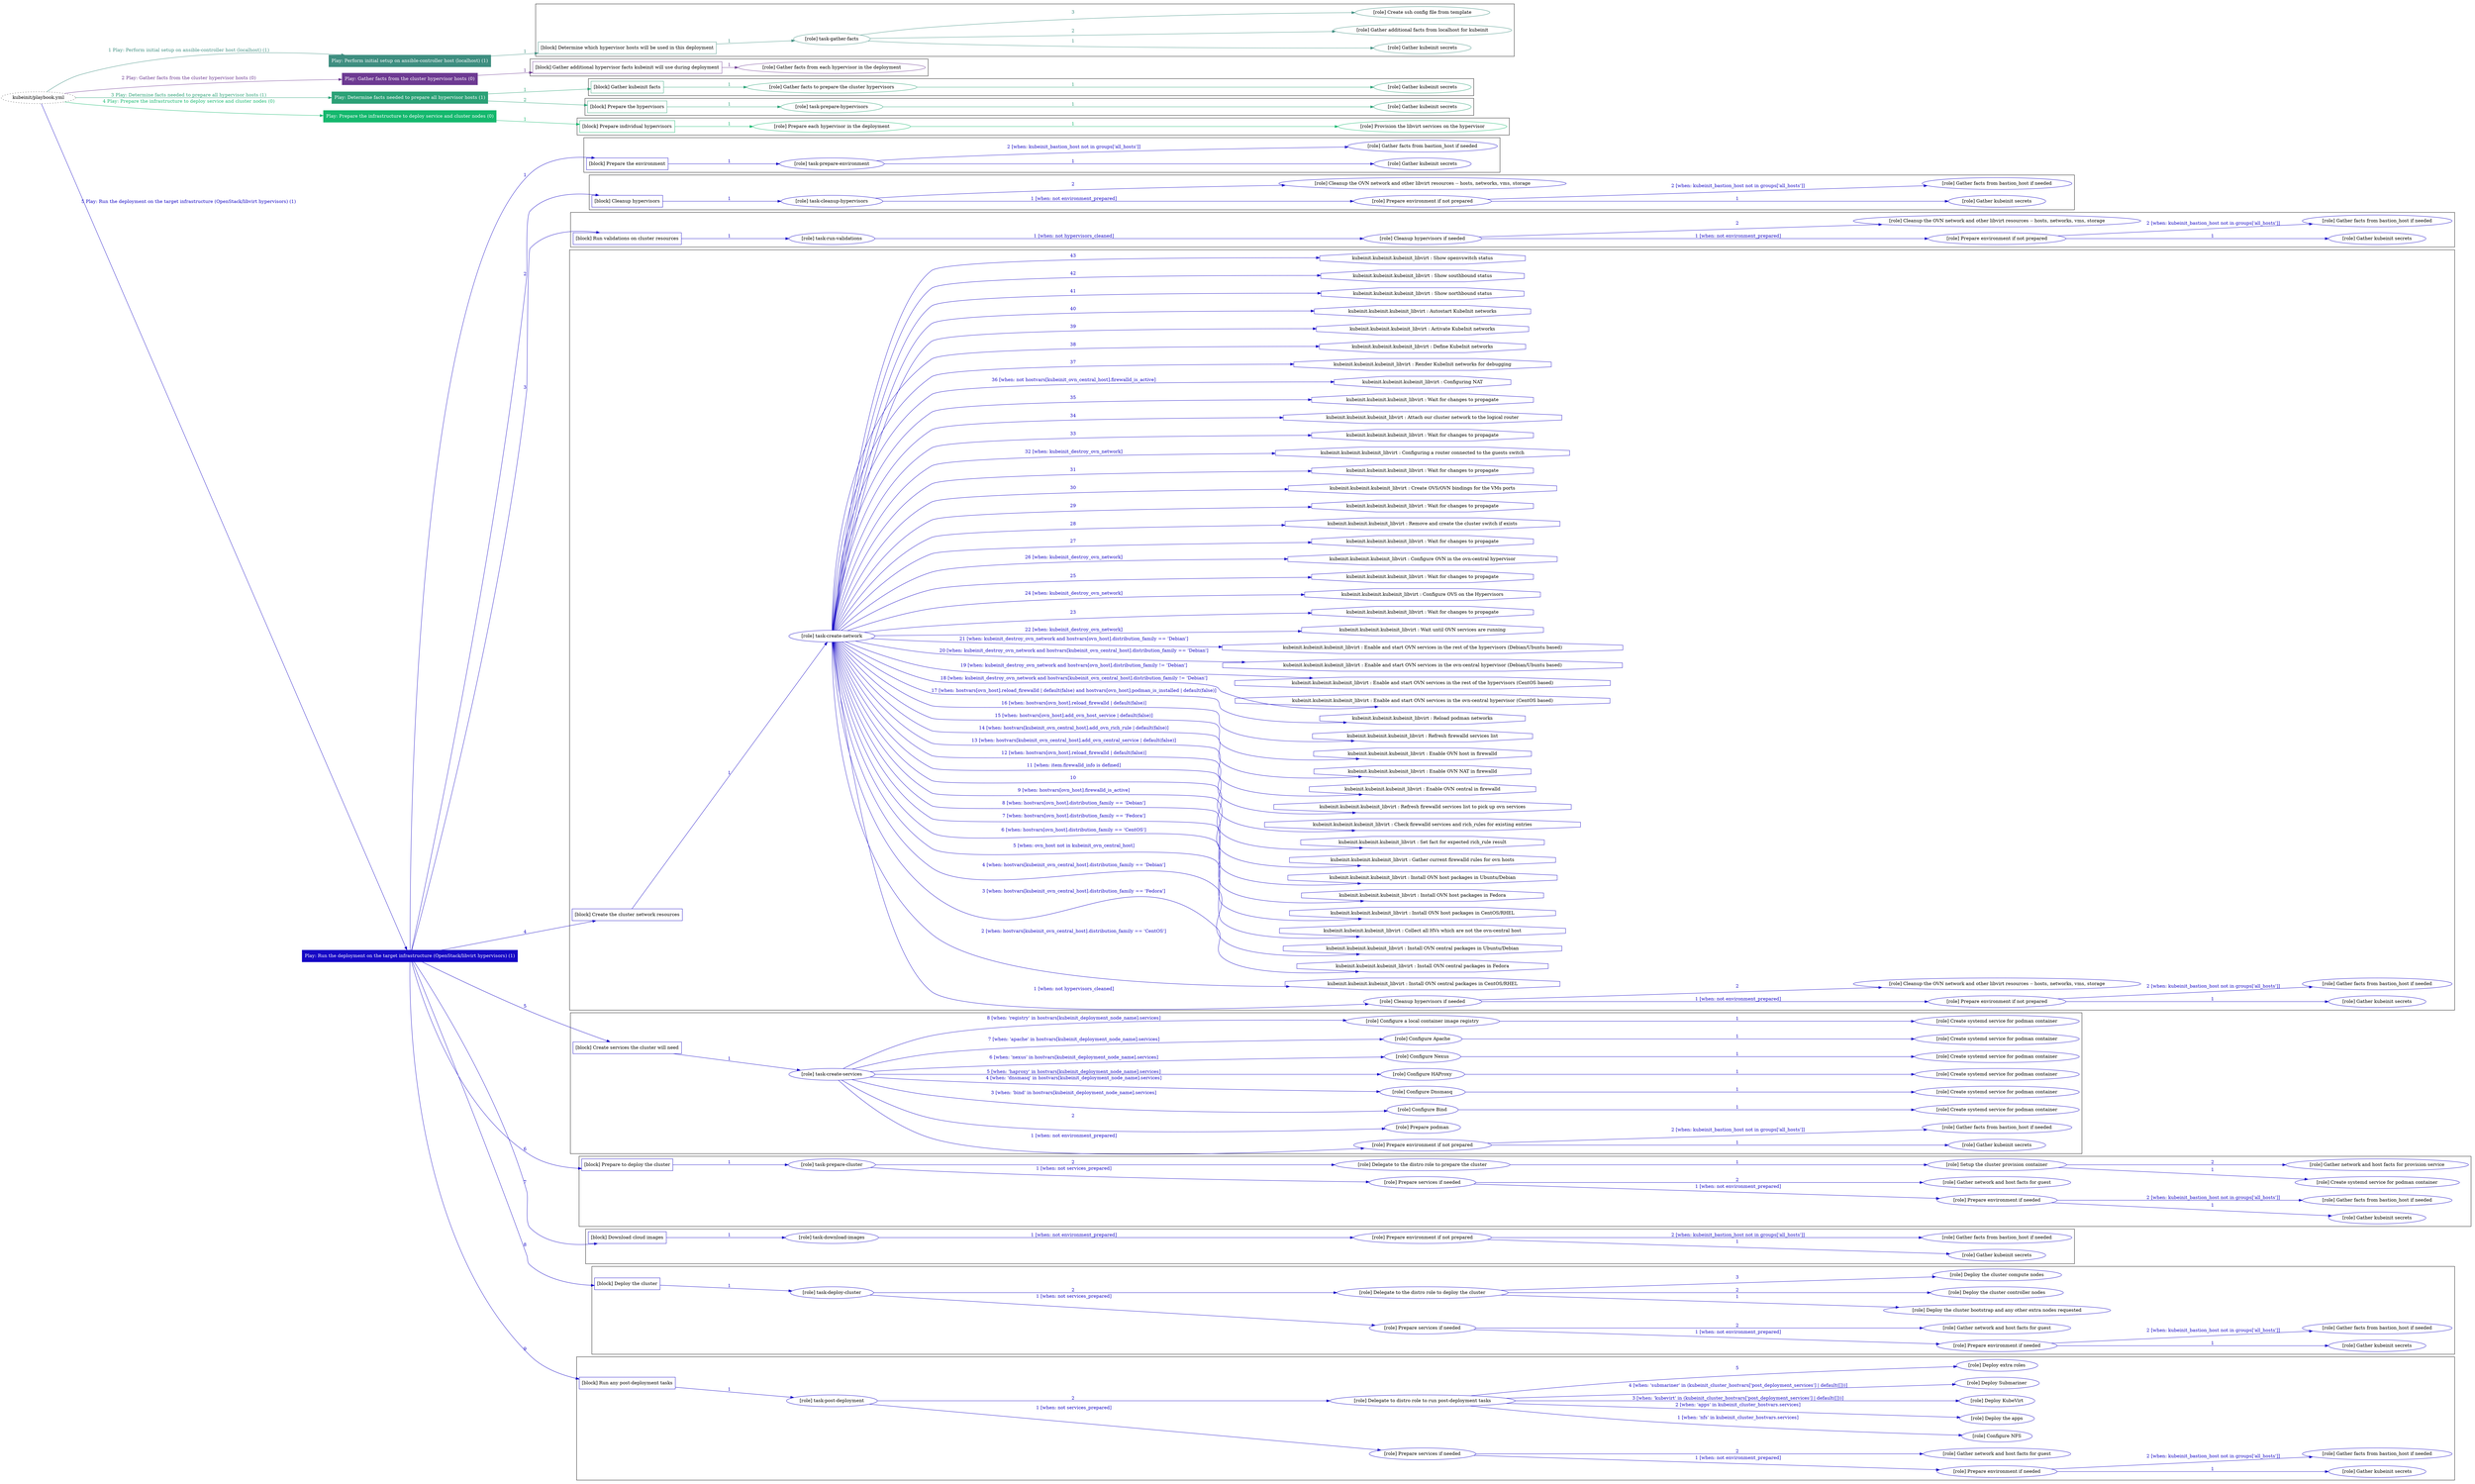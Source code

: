 digraph {
	graph [concentrate=true ordering=in rankdir=LR ratio=fill]
	edge [esep=5 sep=10]
	"kubeinit/playbook.yml" [URL="/home/runner/work/kubeinit/kubeinit/kubeinit/playbook.yml" id=playbook_fb75c975 style=dotted]
	"kubeinit/playbook.yml" -> play_f08c4fef [label="1 Play: Perform initial setup on ansible-controller host (localhost) (1)" color="#3e8e80" fontcolor="#3e8e80" id=edge_play_f08c4fef labeltooltip="1 Play: Perform initial setup on ansible-controller host (localhost) (1)" tooltip="1 Play: Perform initial setup on ansible-controller host (localhost) (1)"]
	subgraph "Play: Perform initial setup on ansible-controller host (localhost) (1)" {
		play_f08c4fef [label="Play: Perform initial setup on ansible-controller host (localhost) (1)" URL="/home/runner/work/kubeinit/kubeinit/kubeinit/playbook.yml" color="#3e8e80" fontcolor="#ffffff" id=play_f08c4fef shape=box style=filled tooltip=localhost]
		play_f08c4fef -> block_9754af8a [label=1 color="#3e8e80" fontcolor="#3e8e80" id=edge_block_9754af8a labeltooltip=1 tooltip=1]
		subgraph cluster_block_9754af8a {
			block_9754af8a [label="[block] Determine which hypervisor hosts will be used in this deployment" URL="/home/runner/work/kubeinit/kubeinit/kubeinit/playbook.yml" color="#3e8e80" id=block_9754af8a labeltooltip="Determine which hypervisor hosts will be used in this deployment" shape=box tooltip="Determine which hypervisor hosts will be used in this deployment"]
			block_9754af8a -> role_301de0f0 [label="1 " color="#3e8e80" fontcolor="#3e8e80" id=edge_role_301de0f0 labeltooltip="1 " tooltip="1 "]
			subgraph "task-gather-facts" {
				role_301de0f0 [label="[role] task-gather-facts" URL="/home/runner/work/kubeinit/kubeinit/kubeinit/playbook.yml" color="#3e8e80" id=role_301de0f0 tooltip="task-gather-facts"]
				role_301de0f0 -> role_335fc916 [label="1 " color="#3e8e80" fontcolor="#3e8e80" id=edge_role_335fc916 labeltooltip="1 " tooltip="1 "]
				subgraph "Gather kubeinit secrets" {
					role_335fc916 [label="[role] Gather kubeinit secrets" URL="/home/runner/.ansible/collections/ansible_collections/kubeinit/kubeinit/roles/kubeinit_prepare/tasks/build_hypervisors_group.yml" color="#3e8e80" id=role_335fc916 tooltip="Gather kubeinit secrets"]
				}
				role_301de0f0 -> role_2c59497c [label="2 " color="#3e8e80" fontcolor="#3e8e80" id=edge_role_2c59497c labeltooltip="2 " tooltip="2 "]
				subgraph "Gather additional facts from localhost for kubeinit" {
					role_2c59497c [label="[role] Gather additional facts from localhost for kubeinit" URL="/home/runner/.ansible/collections/ansible_collections/kubeinit/kubeinit/roles/kubeinit_prepare/tasks/build_hypervisors_group.yml" color="#3e8e80" id=role_2c59497c tooltip="Gather additional facts from localhost for kubeinit"]
				}
				role_301de0f0 -> role_bea8509e [label="3 " color="#3e8e80" fontcolor="#3e8e80" id=edge_role_bea8509e labeltooltip="3 " tooltip="3 "]
				subgraph "Create ssh config file from template" {
					role_bea8509e [label="[role] Create ssh config file from template" URL="/home/runner/.ansible/collections/ansible_collections/kubeinit/kubeinit/roles/kubeinit_prepare/tasks/build_hypervisors_group.yml" color="#3e8e80" id=role_bea8509e tooltip="Create ssh config file from template"]
				}
			}
		}
	}
	"kubeinit/playbook.yml" -> play_7f49597d [label="2 Play: Gather facts from the cluster hypervisor hosts (0)" color="#6d3a92" fontcolor="#6d3a92" id=edge_play_7f49597d labeltooltip="2 Play: Gather facts from the cluster hypervisor hosts (0)" tooltip="2 Play: Gather facts from the cluster hypervisor hosts (0)"]
	subgraph "Play: Gather facts from the cluster hypervisor hosts (0)" {
		play_7f49597d [label="Play: Gather facts from the cluster hypervisor hosts (0)" URL="/home/runner/work/kubeinit/kubeinit/kubeinit/playbook.yml" color="#6d3a92" fontcolor="#ffffff" id=play_7f49597d shape=box style=filled tooltip="Play: Gather facts from the cluster hypervisor hosts (0)"]
		play_7f49597d -> block_fd1f188b [label=1 color="#6d3a92" fontcolor="#6d3a92" id=edge_block_fd1f188b labeltooltip=1 tooltip=1]
		subgraph cluster_block_fd1f188b {
			block_fd1f188b [label="[block] Gather additional hypervisor facts kubeinit will use during deployment" URL="/home/runner/work/kubeinit/kubeinit/kubeinit/playbook.yml" color="#6d3a92" id=block_fd1f188b labeltooltip="Gather additional hypervisor facts kubeinit will use during deployment" shape=box tooltip="Gather additional hypervisor facts kubeinit will use during deployment"]
			block_fd1f188b -> role_ba9f8336 [label="1 " color="#6d3a92" fontcolor="#6d3a92" id=edge_role_ba9f8336 labeltooltip="1 " tooltip="1 "]
			subgraph "Gather facts from each hypervisor in the deployment" {
				role_ba9f8336 [label="[role] Gather facts from each hypervisor in the deployment" URL="/home/runner/work/kubeinit/kubeinit/kubeinit/playbook.yml" color="#6d3a92" id=role_ba9f8336 tooltip="Gather facts from each hypervisor in the deployment"]
			}
		}
	}
	"kubeinit/playbook.yml" -> play_139ca5d7 [label="3 Play: Determine facts needed to prepare all hypervisor hosts (1)" color="#2ba176" fontcolor="#2ba176" id=edge_play_139ca5d7 labeltooltip="3 Play: Determine facts needed to prepare all hypervisor hosts (1)" tooltip="3 Play: Determine facts needed to prepare all hypervisor hosts (1)"]
	subgraph "Play: Determine facts needed to prepare all hypervisor hosts (1)" {
		play_139ca5d7 [label="Play: Determine facts needed to prepare all hypervisor hosts (1)" URL="/home/runner/work/kubeinit/kubeinit/kubeinit/playbook.yml" color="#2ba176" fontcolor="#ffffff" id=play_139ca5d7 shape=box style=filled tooltip=localhost]
		play_139ca5d7 -> block_bef2dbbd [label=1 color="#2ba176" fontcolor="#2ba176" id=edge_block_bef2dbbd labeltooltip=1 tooltip=1]
		subgraph cluster_block_bef2dbbd {
			block_bef2dbbd [label="[block] Gather kubeinit facts" URL="/home/runner/work/kubeinit/kubeinit/kubeinit/playbook.yml" color="#2ba176" id=block_bef2dbbd labeltooltip="Gather kubeinit facts" shape=box tooltip="Gather kubeinit facts"]
			block_bef2dbbd -> role_e16e02fd [label="1 " color="#2ba176" fontcolor="#2ba176" id=edge_role_e16e02fd labeltooltip="1 " tooltip="1 "]
			subgraph "Gather facts to prepare the cluster hypervisors" {
				role_e16e02fd [label="[role] Gather facts to prepare the cluster hypervisors" URL="/home/runner/work/kubeinit/kubeinit/kubeinit/playbook.yml" color="#2ba176" id=role_e16e02fd tooltip="Gather facts to prepare the cluster hypervisors"]
				role_e16e02fd -> role_194d21dc [label="1 " color="#2ba176" fontcolor="#2ba176" id=edge_role_194d21dc labeltooltip="1 " tooltip="1 "]
				subgraph "Gather kubeinit secrets" {
					role_194d21dc [label="[role] Gather kubeinit secrets" URL="/home/runner/.ansible/collections/ansible_collections/kubeinit/kubeinit/roles/kubeinit_prepare/tasks/gather_kubeinit_facts.yml" color="#2ba176" id=role_194d21dc tooltip="Gather kubeinit secrets"]
				}
			}
		}
		play_139ca5d7 -> block_8bebe537 [label=2 color="#2ba176" fontcolor="#2ba176" id=edge_block_8bebe537 labeltooltip=2 tooltip=2]
		subgraph cluster_block_8bebe537 {
			block_8bebe537 [label="[block] Prepare the hypervisors" URL="/home/runner/work/kubeinit/kubeinit/kubeinit/playbook.yml" color="#2ba176" id=block_8bebe537 labeltooltip="Prepare the hypervisors" shape=box tooltip="Prepare the hypervisors"]
			block_8bebe537 -> role_01363848 [label="1 " color="#2ba176" fontcolor="#2ba176" id=edge_role_01363848 labeltooltip="1 " tooltip="1 "]
			subgraph "task-prepare-hypervisors" {
				role_01363848 [label="[role] task-prepare-hypervisors" URL="/home/runner/work/kubeinit/kubeinit/kubeinit/playbook.yml" color="#2ba176" id=role_01363848 tooltip="task-prepare-hypervisors"]
				role_01363848 -> role_6efe2a3f [label="1 " color="#2ba176" fontcolor="#2ba176" id=edge_role_6efe2a3f labeltooltip="1 " tooltip="1 "]
				subgraph "Gather kubeinit secrets" {
					role_6efe2a3f [label="[role] Gather kubeinit secrets" URL="/home/runner/.ansible/collections/ansible_collections/kubeinit/kubeinit/roles/kubeinit_prepare/tasks/gather_kubeinit_facts.yml" color="#2ba176" id=role_6efe2a3f tooltip="Gather kubeinit secrets"]
				}
			}
		}
	}
	"kubeinit/playbook.yml" -> play_68584735 [label="4 Play: Prepare the infrastructure to deploy service and cluster nodes (0)" color="#14b86d" fontcolor="#14b86d" id=edge_play_68584735 labeltooltip="4 Play: Prepare the infrastructure to deploy service and cluster nodes (0)" tooltip="4 Play: Prepare the infrastructure to deploy service and cluster nodes (0)"]
	subgraph "Play: Prepare the infrastructure to deploy service and cluster nodes (0)" {
		play_68584735 [label="Play: Prepare the infrastructure to deploy service and cluster nodes (0)" URL="/home/runner/work/kubeinit/kubeinit/kubeinit/playbook.yml" color="#14b86d" fontcolor="#ffffff" id=play_68584735 shape=box style=filled tooltip="Play: Prepare the infrastructure to deploy service and cluster nodes (0)"]
		play_68584735 -> block_b275e008 [label=1 color="#14b86d" fontcolor="#14b86d" id=edge_block_b275e008 labeltooltip=1 tooltip=1]
		subgraph cluster_block_b275e008 {
			block_b275e008 [label="[block] Prepare individual hypervisors" URL="/home/runner/work/kubeinit/kubeinit/kubeinit/playbook.yml" color="#14b86d" id=block_b275e008 labeltooltip="Prepare individual hypervisors" shape=box tooltip="Prepare individual hypervisors"]
			block_b275e008 -> role_01d56b87 [label="1 " color="#14b86d" fontcolor="#14b86d" id=edge_role_01d56b87 labeltooltip="1 " tooltip="1 "]
			subgraph "Prepare each hypervisor in the deployment" {
				role_01d56b87 [label="[role] Prepare each hypervisor in the deployment" URL="/home/runner/work/kubeinit/kubeinit/kubeinit/playbook.yml" color="#14b86d" id=role_01d56b87 tooltip="Prepare each hypervisor in the deployment"]
				role_01d56b87 -> role_f7332921 [label="1 " color="#14b86d" fontcolor="#14b86d" id=edge_role_f7332921 labeltooltip="1 " tooltip="1 "]
				subgraph "Provision the libvirt services on the hypervisor" {
					role_f7332921 [label="[role] Provision the libvirt services on the hypervisor" URL="/home/runner/.ansible/collections/ansible_collections/kubeinit/kubeinit/roles/kubeinit_prepare/tasks/prepare_hypervisor.yml" color="#14b86d" id=role_f7332921 tooltip="Provision the libvirt services on the hypervisor"]
				}
			}
		}
	}
	"kubeinit/playbook.yml" -> play_758e1e9e [label="5 Play: Run the deployment on the target infrastructure (OpenStack/libvirt hypervisors) (1)" color="#1507c5" fontcolor="#1507c5" id=edge_play_758e1e9e labeltooltip="5 Play: Run the deployment on the target infrastructure (OpenStack/libvirt hypervisors) (1)" tooltip="5 Play: Run the deployment on the target infrastructure (OpenStack/libvirt hypervisors) (1)"]
	subgraph "Play: Run the deployment on the target infrastructure (OpenStack/libvirt hypervisors) (1)" {
		play_758e1e9e [label="Play: Run the deployment on the target infrastructure (OpenStack/libvirt hypervisors) (1)" URL="/home/runner/work/kubeinit/kubeinit/kubeinit/playbook.yml" color="#1507c5" fontcolor="#ffffff" id=play_758e1e9e shape=box style=filled tooltip=localhost]
		play_758e1e9e -> block_0143d38f [label=1 color="#1507c5" fontcolor="#1507c5" id=edge_block_0143d38f labeltooltip=1 tooltip=1]
		subgraph cluster_block_0143d38f {
			block_0143d38f [label="[block] Prepare the environment" URL="/home/runner/work/kubeinit/kubeinit/kubeinit/playbook.yml" color="#1507c5" id=block_0143d38f labeltooltip="Prepare the environment" shape=box tooltip="Prepare the environment"]
			block_0143d38f -> role_eb5fa515 [label="1 " color="#1507c5" fontcolor="#1507c5" id=edge_role_eb5fa515 labeltooltip="1 " tooltip="1 "]
			subgraph "task-prepare-environment" {
				role_eb5fa515 [label="[role] task-prepare-environment" URL="/home/runner/work/kubeinit/kubeinit/kubeinit/playbook.yml" color="#1507c5" id=role_eb5fa515 tooltip="task-prepare-environment"]
				role_eb5fa515 -> role_6e5c7291 [label="1 " color="#1507c5" fontcolor="#1507c5" id=edge_role_6e5c7291 labeltooltip="1 " tooltip="1 "]
				subgraph "Gather kubeinit secrets" {
					role_6e5c7291 [label="[role] Gather kubeinit secrets" URL="/home/runner/.ansible/collections/ansible_collections/kubeinit/kubeinit/roles/kubeinit_prepare/tasks/gather_kubeinit_facts.yml" color="#1507c5" id=role_6e5c7291 tooltip="Gather kubeinit secrets"]
				}
				role_eb5fa515 -> role_9e861069 [label="2 [when: kubeinit_bastion_host not in groups['all_hosts']]" color="#1507c5" fontcolor="#1507c5" id=edge_role_9e861069 labeltooltip="2 [when: kubeinit_bastion_host not in groups['all_hosts']]" tooltip="2 [when: kubeinit_bastion_host not in groups['all_hosts']]"]
				subgraph "Gather facts from bastion_host if needed" {
					role_9e861069 [label="[role] Gather facts from bastion_host if needed" URL="/home/runner/.ansible/collections/ansible_collections/kubeinit/kubeinit/roles/kubeinit_prepare/tasks/main.yml" color="#1507c5" id=role_9e861069 tooltip="Gather facts from bastion_host if needed"]
				}
			}
		}
		play_758e1e9e -> block_ce94a834 [label=2 color="#1507c5" fontcolor="#1507c5" id=edge_block_ce94a834 labeltooltip=2 tooltip=2]
		subgraph cluster_block_ce94a834 {
			block_ce94a834 [label="[block] Cleanup hypervisors" URL="/home/runner/work/kubeinit/kubeinit/kubeinit/playbook.yml" color="#1507c5" id=block_ce94a834 labeltooltip="Cleanup hypervisors" shape=box tooltip="Cleanup hypervisors"]
			block_ce94a834 -> role_c1288218 [label="1 " color="#1507c5" fontcolor="#1507c5" id=edge_role_c1288218 labeltooltip="1 " tooltip="1 "]
			subgraph "task-cleanup-hypervisors" {
				role_c1288218 [label="[role] task-cleanup-hypervisors" URL="/home/runner/work/kubeinit/kubeinit/kubeinit/playbook.yml" color="#1507c5" id=role_c1288218 tooltip="task-cleanup-hypervisors"]
				role_c1288218 -> role_544d8c8a [label="1 [when: not environment_prepared]" color="#1507c5" fontcolor="#1507c5" id=edge_role_544d8c8a labeltooltip="1 [when: not environment_prepared]" tooltip="1 [when: not environment_prepared]"]
				subgraph "Prepare environment if not prepared" {
					role_544d8c8a [label="[role] Prepare environment if not prepared" URL="/home/runner/.ansible/collections/ansible_collections/kubeinit/kubeinit/roles/kubeinit_libvirt/tasks/cleanup_hypervisors.yml" color="#1507c5" id=role_544d8c8a tooltip="Prepare environment if not prepared"]
					role_544d8c8a -> role_14d4bf7f [label="1 " color="#1507c5" fontcolor="#1507c5" id=edge_role_14d4bf7f labeltooltip="1 " tooltip="1 "]
					subgraph "Gather kubeinit secrets" {
						role_14d4bf7f [label="[role] Gather kubeinit secrets" URL="/home/runner/.ansible/collections/ansible_collections/kubeinit/kubeinit/roles/kubeinit_prepare/tasks/gather_kubeinit_facts.yml" color="#1507c5" id=role_14d4bf7f tooltip="Gather kubeinit secrets"]
					}
					role_544d8c8a -> role_99fb8515 [label="2 [when: kubeinit_bastion_host not in groups['all_hosts']]" color="#1507c5" fontcolor="#1507c5" id=edge_role_99fb8515 labeltooltip="2 [when: kubeinit_bastion_host not in groups['all_hosts']]" tooltip="2 [when: kubeinit_bastion_host not in groups['all_hosts']]"]
					subgraph "Gather facts from bastion_host if needed" {
						role_99fb8515 [label="[role] Gather facts from bastion_host if needed" URL="/home/runner/.ansible/collections/ansible_collections/kubeinit/kubeinit/roles/kubeinit_prepare/tasks/main.yml" color="#1507c5" id=role_99fb8515 tooltip="Gather facts from bastion_host if needed"]
					}
				}
				role_c1288218 -> role_6e38996b [label="2 " color="#1507c5" fontcolor="#1507c5" id=edge_role_6e38996b labeltooltip="2 " tooltip="2 "]
				subgraph "Cleanup the OVN network and other libvirt resources -- hosts, networks, vms, storage" {
					role_6e38996b [label="[role] Cleanup the OVN network and other libvirt resources -- hosts, networks, vms, storage" URL="/home/runner/.ansible/collections/ansible_collections/kubeinit/kubeinit/roles/kubeinit_libvirt/tasks/cleanup_hypervisors.yml" color="#1507c5" id=role_6e38996b tooltip="Cleanup the OVN network and other libvirt resources -- hosts, networks, vms, storage"]
				}
			}
		}
		play_758e1e9e -> block_2895d5c7 [label=3 color="#1507c5" fontcolor="#1507c5" id=edge_block_2895d5c7 labeltooltip=3 tooltip=3]
		subgraph cluster_block_2895d5c7 {
			block_2895d5c7 [label="[block] Run validations on cluster resources" URL="/home/runner/work/kubeinit/kubeinit/kubeinit/playbook.yml" color="#1507c5" id=block_2895d5c7 labeltooltip="Run validations on cluster resources" shape=box tooltip="Run validations on cluster resources"]
			block_2895d5c7 -> role_300a6d84 [label="1 " color="#1507c5" fontcolor="#1507c5" id=edge_role_300a6d84 labeltooltip="1 " tooltip="1 "]
			subgraph "task-run-validations" {
				role_300a6d84 [label="[role] task-run-validations" URL="/home/runner/work/kubeinit/kubeinit/kubeinit/playbook.yml" color="#1507c5" id=role_300a6d84 tooltip="task-run-validations"]
				role_300a6d84 -> role_fa883487 [label="1 [when: not hypervisors_cleaned]" color="#1507c5" fontcolor="#1507c5" id=edge_role_fa883487 labeltooltip="1 [when: not hypervisors_cleaned]" tooltip="1 [when: not hypervisors_cleaned]"]
				subgraph "Cleanup hypervisors if needed" {
					role_fa883487 [label="[role] Cleanup hypervisors if needed" URL="/home/runner/.ansible/collections/ansible_collections/kubeinit/kubeinit/roles/kubeinit_validations/tasks/main.yml" color="#1507c5" id=role_fa883487 tooltip="Cleanup hypervisors if needed"]
					role_fa883487 -> role_d15faeaf [label="1 [when: not environment_prepared]" color="#1507c5" fontcolor="#1507c5" id=edge_role_d15faeaf labeltooltip="1 [when: not environment_prepared]" tooltip="1 [when: not environment_prepared]"]
					subgraph "Prepare environment if not prepared" {
						role_d15faeaf [label="[role] Prepare environment if not prepared" URL="/home/runner/.ansible/collections/ansible_collections/kubeinit/kubeinit/roles/kubeinit_libvirt/tasks/cleanup_hypervisors.yml" color="#1507c5" id=role_d15faeaf tooltip="Prepare environment if not prepared"]
						role_d15faeaf -> role_7b2dcfd0 [label="1 " color="#1507c5" fontcolor="#1507c5" id=edge_role_7b2dcfd0 labeltooltip="1 " tooltip="1 "]
						subgraph "Gather kubeinit secrets" {
							role_7b2dcfd0 [label="[role] Gather kubeinit secrets" URL="/home/runner/.ansible/collections/ansible_collections/kubeinit/kubeinit/roles/kubeinit_prepare/tasks/gather_kubeinit_facts.yml" color="#1507c5" id=role_7b2dcfd0 tooltip="Gather kubeinit secrets"]
						}
						role_d15faeaf -> role_27e6269d [label="2 [when: kubeinit_bastion_host not in groups['all_hosts']]" color="#1507c5" fontcolor="#1507c5" id=edge_role_27e6269d labeltooltip="2 [when: kubeinit_bastion_host not in groups['all_hosts']]" tooltip="2 [when: kubeinit_bastion_host not in groups['all_hosts']]"]
						subgraph "Gather facts from bastion_host if needed" {
							role_27e6269d [label="[role] Gather facts from bastion_host if needed" URL="/home/runner/.ansible/collections/ansible_collections/kubeinit/kubeinit/roles/kubeinit_prepare/tasks/main.yml" color="#1507c5" id=role_27e6269d tooltip="Gather facts from bastion_host if needed"]
						}
					}
					role_fa883487 -> role_deeddf80 [label="2 " color="#1507c5" fontcolor="#1507c5" id=edge_role_deeddf80 labeltooltip="2 " tooltip="2 "]
					subgraph "Cleanup the OVN network and other libvirt resources -- hosts, networks, vms, storage" {
						role_deeddf80 [label="[role] Cleanup the OVN network and other libvirt resources -- hosts, networks, vms, storage" URL="/home/runner/.ansible/collections/ansible_collections/kubeinit/kubeinit/roles/kubeinit_libvirt/tasks/cleanup_hypervisors.yml" color="#1507c5" id=role_deeddf80 tooltip="Cleanup the OVN network and other libvirt resources -- hosts, networks, vms, storage"]
					}
				}
			}
		}
		play_758e1e9e -> block_1b4a1f7d [label=4 color="#1507c5" fontcolor="#1507c5" id=edge_block_1b4a1f7d labeltooltip=4 tooltip=4]
		subgraph cluster_block_1b4a1f7d {
			block_1b4a1f7d [label="[block] Create the cluster network resources" URL="/home/runner/work/kubeinit/kubeinit/kubeinit/playbook.yml" color="#1507c5" id=block_1b4a1f7d labeltooltip="Create the cluster network resources" shape=box tooltip="Create the cluster network resources"]
			block_1b4a1f7d -> role_32158c23 [label="1 " color="#1507c5" fontcolor="#1507c5" id=edge_role_32158c23 labeltooltip="1 " tooltip="1 "]
			subgraph "task-create-network" {
				role_32158c23 [label="[role] task-create-network" URL="/home/runner/work/kubeinit/kubeinit/kubeinit/playbook.yml" color="#1507c5" id=role_32158c23 tooltip="task-create-network"]
				role_32158c23 -> role_03567828 [label="1 [when: not hypervisors_cleaned]" color="#1507c5" fontcolor="#1507c5" id=edge_role_03567828 labeltooltip="1 [when: not hypervisors_cleaned]" tooltip="1 [when: not hypervisors_cleaned]"]
				subgraph "Cleanup hypervisors if needed" {
					role_03567828 [label="[role] Cleanup hypervisors if needed" URL="/home/runner/.ansible/collections/ansible_collections/kubeinit/kubeinit/roles/kubeinit_libvirt/tasks/create_network.yml" color="#1507c5" id=role_03567828 tooltip="Cleanup hypervisors if needed"]
					role_03567828 -> role_abd4dfe0 [label="1 [when: not environment_prepared]" color="#1507c5" fontcolor="#1507c5" id=edge_role_abd4dfe0 labeltooltip="1 [when: not environment_prepared]" tooltip="1 [when: not environment_prepared]"]
					subgraph "Prepare environment if not prepared" {
						role_abd4dfe0 [label="[role] Prepare environment if not prepared" URL="/home/runner/.ansible/collections/ansible_collections/kubeinit/kubeinit/roles/kubeinit_libvirt/tasks/cleanup_hypervisors.yml" color="#1507c5" id=role_abd4dfe0 tooltip="Prepare environment if not prepared"]
						role_abd4dfe0 -> role_3c096693 [label="1 " color="#1507c5" fontcolor="#1507c5" id=edge_role_3c096693 labeltooltip="1 " tooltip="1 "]
						subgraph "Gather kubeinit secrets" {
							role_3c096693 [label="[role] Gather kubeinit secrets" URL="/home/runner/.ansible/collections/ansible_collections/kubeinit/kubeinit/roles/kubeinit_prepare/tasks/gather_kubeinit_facts.yml" color="#1507c5" id=role_3c096693 tooltip="Gather kubeinit secrets"]
						}
						role_abd4dfe0 -> role_0763fd35 [label="2 [when: kubeinit_bastion_host not in groups['all_hosts']]" color="#1507c5" fontcolor="#1507c5" id=edge_role_0763fd35 labeltooltip="2 [when: kubeinit_bastion_host not in groups['all_hosts']]" tooltip="2 [when: kubeinit_bastion_host not in groups['all_hosts']]"]
						subgraph "Gather facts from bastion_host if needed" {
							role_0763fd35 [label="[role] Gather facts from bastion_host if needed" URL="/home/runner/.ansible/collections/ansible_collections/kubeinit/kubeinit/roles/kubeinit_prepare/tasks/main.yml" color="#1507c5" id=role_0763fd35 tooltip="Gather facts from bastion_host if needed"]
						}
					}
					role_03567828 -> role_bdd2f37d [label="2 " color="#1507c5" fontcolor="#1507c5" id=edge_role_bdd2f37d labeltooltip="2 " tooltip="2 "]
					subgraph "Cleanup the OVN network and other libvirt resources -- hosts, networks, vms, storage" {
						role_bdd2f37d [label="[role] Cleanup the OVN network and other libvirt resources -- hosts, networks, vms, storage" URL="/home/runner/.ansible/collections/ansible_collections/kubeinit/kubeinit/roles/kubeinit_libvirt/tasks/cleanup_hypervisors.yml" color="#1507c5" id=role_bdd2f37d tooltip="Cleanup the OVN network and other libvirt resources -- hosts, networks, vms, storage"]
					}
				}
				task_dce31fb9 [label="kubeinit.kubeinit.kubeinit_libvirt : Install OVN central packages in CentOS/RHEL" URL="/home/runner/.ansible/collections/ansible_collections/kubeinit/kubeinit/roles/kubeinit_libvirt/tasks/create_network.yml" color="#1507c5" id=task_dce31fb9 shape=octagon tooltip="kubeinit.kubeinit.kubeinit_libvirt : Install OVN central packages in CentOS/RHEL"]
				role_32158c23 -> task_dce31fb9 [label="2 [when: hostvars[kubeinit_ovn_central_host].distribution_family == 'CentOS']" color="#1507c5" fontcolor="#1507c5" id=edge_task_dce31fb9 labeltooltip="2 [when: hostvars[kubeinit_ovn_central_host].distribution_family == 'CentOS']" tooltip="2 [when: hostvars[kubeinit_ovn_central_host].distribution_family == 'CentOS']"]
				task_5a0a784c [label="kubeinit.kubeinit.kubeinit_libvirt : Install OVN central packages in Fedora" URL="/home/runner/.ansible/collections/ansible_collections/kubeinit/kubeinit/roles/kubeinit_libvirt/tasks/create_network.yml" color="#1507c5" id=task_5a0a784c shape=octagon tooltip="kubeinit.kubeinit.kubeinit_libvirt : Install OVN central packages in Fedora"]
				role_32158c23 -> task_5a0a784c [label="3 [when: hostvars[kubeinit_ovn_central_host].distribution_family == 'Fedora']" color="#1507c5" fontcolor="#1507c5" id=edge_task_5a0a784c labeltooltip="3 [when: hostvars[kubeinit_ovn_central_host].distribution_family == 'Fedora']" tooltip="3 [when: hostvars[kubeinit_ovn_central_host].distribution_family == 'Fedora']"]
				task_cac87130 [label="kubeinit.kubeinit.kubeinit_libvirt : Install OVN central packages in Ubuntu/Debian" URL="/home/runner/.ansible/collections/ansible_collections/kubeinit/kubeinit/roles/kubeinit_libvirt/tasks/create_network.yml" color="#1507c5" id=task_cac87130 shape=octagon tooltip="kubeinit.kubeinit.kubeinit_libvirt : Install OVN central packages in Ubuntu/Debian"]
				role_32158c23 -> task_cac87130 [label="4 [when: hostvars[kubeinit_ovn_central_host].distribution_family == 'Debian']" color="#1507c5" fontcolor="#1507c5" id=edge_task_cac87130 labeltooltip="4 [when: hostvars[kubeinit_ovn_central_host].distribution_family == 'Debian']" tooltip="4 [when: hostvars[kubeinit_ovn_central_host].distribution_family == 'Debian']"]
				task_1372c944 [label="kubeinit.kubeinit.kubeinit_libvirt : Collect all HVs which are not the ovn-central host" URL="/home/runner/.ansible/collections/ansible_collections/kubeinit/kubeinit/roles/kubeinit_libvirt/tasks/create_network.yml" color="#1507c5" id=task_1372c944 shape=octagon tooltip="kubeinit.kubeinit.kubeinit_libvirt : Collect all HVs which are not the ovn-central host"]
				role_32158c23 -> task_1372c944 [label="5 [when: ovn_host not in kubeinit_ovn_central_host]" color="#1507c5" fontcolor="#1507c5" id=edge_task_1372c944 labeltooltip="5 [when: ovn_host not in kubeinit_ovn_central_host]" tooltip="5 [when: ovn_host not in kubeinit_ovn_central_host]"]
				task_ca42459e [label="kubeinit.kubeinit.kubeinit_libvirt : Install OVN host packages in CentOS/RHEL" URL="/home/runner/.ansible/collections/ansible_collections/kubeinit/kubeinit/roles/kubeinit_libvirt/tasks/create_network.yml" color="#1507c5" id=task_ca42459e shape=octagon tooltip="kubeinit.kubeinit.kubeinit_libvirt : Install OVN host packages in CentOS/RHEL"]
				role_32158c23 -> task_ca42459e [label="6 [when: hostvars[ovn_host].distribution_family == 'CentOS']" color="#1507c5" fontcolor="#1507c5" id=edge_task_ca42459e labeltooltip="6 [when: hostvars[ovn_host].distribution_family == 'CentOS']" tooltip="6 [when: hostvars[ovn_host].distribution_family == 'CentOS']"]
				task_463e19a2 [label="kubeinit.kubeinit.kubeinit_libvirt : Install OVN host packages in Fedora" URL="/home/runner/.ansible/collections/ansible_collections/kubeinit/kubeinit/roles/kubeinit_libvirt/tasks/create_network.yml" color="#1507c5" id=task_463e19a2 shape=octagon tooltip="kubeinit.kubeinit.kubeinit_libvirt : Install OVN host packages in Fedora"]
				role_32158c23 -> task_463e19a2 [label="7 [when: hostvars[ovn_host].distribution_family == 'Fedora']" color="#1507c5" fontcolor="#1507c5" id=edge_task_463e19a2 labeltooltip="7 [when: hostvars[ovn_host].distribution_family == 'Fedora']" tooltip="7 [when: hostvars[ovn_host].distribution_family == 'Fedora']"]
				task_45a17242 [label="kubeinit.kubeinit.kubeinit_libvirt : Install OVN host packages in Ubuntu/Debian" URL="/home/runner/.ansible/collections/ansible_collections/kubeinit/kubeinit/roles/kubeinit_libvirt/tasks/create_network.yml" color="#1507c5" id=task_45a17242 shape=octagon tooltip="kubeinit.kubeinit.kubeinit_libvirt : Install OVN host packages in Ubuntu/Debian"]
				role_32158c23 -> task_45a17242 [label="8 [when: hostvars[ovn_host].distribution_family == 'Debian']" color="#1507c5" fontcolor="#1507c5" id=edge_task_45a17242 labeltooltip="8 [when: hostvars[ovn_host].distribution_family == 'Debian']" tooltip="8 [when: hostvars[ovn_host].distribution_family == 'Debian']"]
				task_227b687b [label="kubeinit.kubeinit.kubeinit_libvirt : Gather current firewalld rules for ovn hosts" URL="/home/runner/.ansible/collections/ansible_collections/kubeinit/kubeinit/roles/kubeinit_libvirt/tasks/create_network.yml" color="#1507c5" id=task_227b687b shape=octagon tooltip="kubeinit.kubeinit.kubeinit_libvirt : Gather current firewalld rules for ovn hosts"]
				role_32158c23 -> task_227b687b [label="9 [when: hostvars[ovn_host].firewalld_is_active]" color="#1507c5" fontcolor="#1507c5" id=edge_task_227b687b labeltooltip="9 [when: hostvars[ovn_host].firewalld_is_active]" tooltip="9 [when: hostvars[ovn_host].firewalld_is_active]"]
				task_944277cc [label="kubeinit.kubeinit.kubeinit_libvirt : Set fact for expected rich_rule result" URL="/home/runner/.ansible/collections/ansible_collections/kubeinit/kubeinit/roles/kubeinit_libvirt/tasks/create_network.yml" color="#1507c5" id=task_944277cc shape=octagon tooltip="kubeinit.kubeinit.kubeinit_libvirt : Set fact for expected rich_rule result"]
				role_32158c23 -> task_944277cc [label="10 " color="#1507c5" fontcolor="#1507c5" id=edge_task_944277cc labeltooltip="10 " tooltip="10 "]
				task_7d3de60e [label="kubeinit.kubeinit.kubeinit_libvirt : Check firewalld services and rich_rules for existing entries" URL="/home/runner/.ansible/collections/ansible_collections/kubeinit/kubeinit/roles/kubeinit_libvirt/tasks/create_network.yml" color="#1507c5" id=task_7d3de60e shape=octagon tooltip="kubeinit.kubeinit.kubeinit_libvirt : Check firewalld services and rich_rules for existing entries"]
				role_32158c23 -> task_7d3de60e [label="11 [when: item.firewalld_info is defined]" color="#1507c5" fontcolor="#1507c5" id=edge_task_7d3de60e labeltooltip="11 [when: item.firewalld_info is defined]" tooltip="11 [when: item.firewalld_info is defined]"]
				task_1c13b549 [label="kubeinit.kubeinit.kubeinit_libvirt : Refresh firewalld services list to pick up ovn services" URL="/home/runner/.ansible/collections/ansible_collections/kubeinit/kubeinit/roles/kubeinit_libvirt/tasks/create_network.yml" color="#1507c5" id=task_1c13b549 shape=octagon tooltip="kubeinit.kubeinit.kubeinit_libvirt : Refresh firewalld services list to pick up ovn services"]
				role_32158c23 -> task_1c13b549 [label="12 [when: hostvars[ovn_host].reload_firewalld | default(false)]" color="#1507c5" fontcolor="#1507c5" id=edge_task_1c13b549 labeltooltip="12 [when: hostvars[ovn_host].reload_firewalld | default(false)]" tooltip="12 [when: hostvars[ovn_host].reload_firewalld | default(false)]"]
				task_5f591f40 [label="kubeinit.kubeinit.kubeinit_libvirt : Enable OVN central in firewalld" URL="/home/runner/.ansible/collections/ansible_collections/kubeinit/kubeinit/roles/kubeinit_libvirt/tasks/create_network.yml" color="#1507c5" id=task_5f591f40 shape=octagon tooltip="kubeinit.kubeinit.kubeinit_libvirt : Enable OVN central in firewalld"]
				role_32158c23 -> task_5f591f40 [label="13 [when: hostvars[kubeinit_ovn_central_host].add_ovn_central_service | default(false)]" color="#1507c5" fontcolor="#1507c5" id=edge_task_5f591f40 labeltooltip="13 [when: hostvars[kubeinit_ovn_central_host].add_ovn_central_service | default(false)]" tooltip="13 [when: hostvars[kubeinit_ovn_central_host].add_ovn_central_service | default(false)]"]
				task_983599d1 [label="kubeinit.kubeinit.kubeinit_libvirt : Enable OVN NAT in firewalld" URL="/home/runner/.ansible/collections/ansible_collections/kubeinit/kubeinit/roles/kubeinit_libvirt/tasks/create_network.yml" color="#1507c5" id=task_983599d1 shape=octagon tooltip="kubeinit.kubeinit.kubeinit_libvirt : Enable OVN NAT in firewalld"]
				role_32158c23 -> task_983599d1 [label="14 [when: hostvars[kubeinit_ovn_central_host].add_ovn_rich_rule | default(false)]" color="#1507c5" fontcolor="#1507c5" id=edge_task_983599d1 labeltooltip="14 [when: hostvars[kubeinit_ovn_central_host].add_ovn_rich_rule | default(false)]" tooltip="14 [when: hostvars[kubeinit_ovn_central_host].add_ovn_rich_rule | default(false)]"]
				task_a3aae34a [label="kubeinit.kubeinit.kubeinit_libvirt : Enable OVN host in firewalld" URL="/home/runner/.ansible/collections/ansible_collections/kubeinit/kubeinit/roles/kubeinit_libvirt/tasks/create_network.yml" color="#1507c5" id=task_a3aae34a shape=octagon tooltip="kubeinit.kubeinit.kubeinit_libvirt : Enable OVN host in firewalld"]
				role_32158c23 -> task_a3aae34a [label="15 [when: hostvars[ovn_host].add_ovn_host_service | default(false)]" color="#1507c5" fontcolor="#1507c5" id=edge_task_a3aae34a labeltooltip="15 [when: hostvars[ovn_host].add_ovn_host_service | default(false)]" tooltip="15 [when: hostvars[ovn_host].add_ovn_host_service | default(false)]"]
				task_51ae9f9c [label="kubeinit.kubeinit.kubeinit_libvirt : Refresh firewalld services list" URL="/home/runner/.ansible/collections/ansible_collections/kubeinit/kubeinit/roles/kubeinit_libvirt/tasks/create_network.yml" color="#1507c5" id=task_51ae9f9c shape=octagon tooltip="kubeinit.kubeinit.kubeinit_libvirt : Refresh firewalld services list"]
				role_32158c23 -> task_51ae9f9c [label="16 [when: hostvars[ovn_host].reload_firewalld | default(false)]" color="#1507c5" fontcolor="#1507c5" id=edge_task_51ae9f9c labeltooltip="16 [when: hostvars[ovn_host].reload_firewalld | default(false)]" tooltip="16 [when: hostvars[ovn_host].reload_firewalld | default(false)]"]
				task_8c9989a5 [label="kubeinit.kubeinit.kubeinit_libvirt : Reload podman networks" URL="/home/runner/.ansible/collections/ansible_collections/kubeinit/kubeinit/roles/kubeinit_libvirt/tasks/create_network.yml" color="#1507c5" id=task_8c9989a5 shape=octagon tooltip="kubeinit.kubeinit.kubeinit_libvirt : Reload podman networks"]
				role_32158c23 -> task_8c9989a5 [label="17 [when: hostvars[ovn_host].reload_firewalld | default(false) and hostvars[ovn_host].podman_is_installed | default(false)]" color="#1507c5" fontcolor="#1507c5" id=edge_task_8c9989a5 labeltooltip="17 [when: hostvars[ovn_host].reload_firewalld | default(false) and hostvars[ovn_host].podman_is_installed | default(false)]" tooltip="17 [when: hostvars[ovn_host].reload_firewalld | default(false) and hostvars[ovn_host].podman_is_installed | default(false)]"]
				task_42c2fe5f [label="kubeinit.kubeinit.kubeinit_libvirt : Enable and start OVN services in the ovn-central hypervisor (CentOS based)" URL="/home/runner/.ansible/collections/ansible_collections/kubeinit/kubeinit/roles/kubeinit_libvirt/tasks/create_network.yml" color="#1507c5" id=task_42c2fe5f shape=octagon tooltip="kubeinit.kubeinit.kubeinit_libvirt : Enable and start OVN services in the ovn-central hypervisor (CentOS based)"]
				role_32158c23 -> task_42c2fe5f [label="18 [when: kubeinit_destroy_ovn_network and hostvars[kubeinit_ovn_central_host].distribution_family != 'Debian']" color="#1507c5" fontcolor="#1507c5" id=edge_task_42c2fe5f labeltooltip="18 [when: kubeinit_destroy_ovn_network and hostvars[kubeinit_ovn_central_host].distribution_family != 'Debian']" tooltip="18 [when: kubeinit_destroy_ovn_network and hostvars[kubeinit_ovn_central_host].distribution_family != 'Debian']"]
				task_556fbaa6 [label="kubeinit.kubeinit.kubeinit_libvirt : Enable and start OVN services in the rest of the hypervisors (CentOS based)" URL="/home/runner/.ansible/collections/ansible_collections/kubeinit/kubeinit/roles/kubeinit_libvirt/tasks/create_network.yml" color="#1507c5" id=task_556fbaa6 shape=octagon tooltip="kubeinit.kubeinit.kubeinit_libvirt : Enable and start OVN services in the rest of the hypervisors (CentOS based)"]
				role_32158c23 -> task_556fbaa6 [label="19 [when: kubeinit_destroy_ovn_network and hostvars[ovn_host].distribution_family != 'Debian']" color="#1507c5" fontcolor="#1507c5" id=edge_task_556fbaa6 labeltooltip="19 [when: kubeinit_destroy_ovn_network and hostvars[ovn_host].distribution_family != 'Debian']" tooltip="19 [when: kubeinit_destroy_ovn_network and hostvars[ovn_host].distribution_family != 'Debian']"]
				task_f0e4d19c [label="kubeinit.kubeinit.kubeinit_libvirt : Enable and start OVN services in the ovn-central hypervisor (Debian/Ubuntu based)" URL="/home/runner/.ansible/collections/ansible_collections/kubeinit/kubeinit/roles/kubeinit_libvirt/tasks/create_network.yml" color="#1507c5" id=task_f0e4d19c shape=octagon tooltip="kubeinit.kubeinit.kubeinit_libvirt : Enable and start OVN services in the ovn-central hypervisor (Debian/Ubuntu based)"]
				role_32158c23 -> task_f0e4d19c [label="20 [when: kubeinit_destroy_ovn_network and hostvars[kubeinit_ovn_central_host].distribution_family == 'Debian']" color="#1507c5" fontcolor="#1507c5" id=edge_task_f0e4d19c labeltooltip="20 [when: kubeinit_destroy_ovn_network and hostvars[kubeinit_ovn_central_host].distribution_family == 'Debian']" tooltip="20 [when: kubeinit_destroy_ovn_network and hostvars[kubeinit_ovn_central_host].distribution_family == 'Debian']"]
				task_4f838109 [label="kubeinit.kubeinit.kubeinit_libvirt : Enable and start OVN services in the rest of the hypervisors (Debian/Ubuntu based)" URL="/home/runner/.ansible/collections/ansible_collections/kubeinit/kubeinit/roles/kubeinit_libvirt/tasks/create_network.yml" color="#1507c5" id=task_4f838109 shape=octagon tooltip="kubeinit.kubeinit.kubeinit_libvirt : Enable and start OVN services in the rest of the hypervisors (Debian/Ubuntu based)"]
				role_32158c23 -> task_4f838109 [label="21 [when: kubeinit_destroy_ovn_network and hostvars[ovn_host].distribution_family == 'Debian']" color="#1507c5" fontcolor="#1507c5" id=edge_task_4f838109 labeltooltip="21 [when: kubeinit_destroy_ovn_network and hostvars[ovn_host].distribution_family == 'Debian']" tooltip="21 [when: kubeinit_destroy_ovn_network and hostvars[ovn_host].distribution_family == 'Debian']"]
				task_75ab174f [label="kubeinit.kubeinit.kubeinit_libvirt : Wait until OVN services are running" URL="/home/runner/.ansible/collections/ansible_collections/kubeinit/kubeinit/roles/kubeinit_libvirt/tasks/create_network.yml" color="#1507c5" id=task_75ab174f shape=octagon tooltip="kubeinit.kubeinit.kubeinit_libvirt : Wait until OVN services are running"]
				role_32158c23 -> task_75ab174f [label="22 [when: kubeinit_destroy_ovn_network]" color="#1507c5" fontcolor="#1507c5" id=edge_task_75ab174f labeltooltip="22 [when: kubeinit_destroy_ovn_network]" tooltip="22 [when: kubeinit_destroy_ovn_network]"]
				task_7f186d5e [label="kubeinit.kubeinit.kubeinit_libvirt : Wait for changes to propagate" URL="/home/runner/.ansible/collections/ansible_collections/kubeinit/kubeinit/roles/kubeinit_libvirt/tasks/create_network.yml" color="#1507c5" id=task_7f186d5e shape=octagon tooltip="kubeinit.kubeinit.kubeinit_libvirt : Wait for changes to propagate"]
				role_32158c23 -> task_7f186d5e [label="23 " color="#1507c5" fontcolor="#1507c5" id=edge_task_7f186d5e labeltooltip="23 " tooltip="23 "]
				task_0ea07193 [label="kubeinit.kubeinit.kubeinit_libvirt : Configure OVS on the Hypervisors" URL="/home/runner/.ansible/collections/ansible_collections/kubeinit/kubeinit/roles/kubeinit_libvirt/tasks/create_network.yml" color="#1507c5" id=task_0ea07193 shape=octagon tooltip="kubeinit.kubeinit.kubeinit_libvirt : Configure OVS on the Hypervisors"]
				role_32158c23 -> task_0ea07193 [label="24 [when: kubeinit_destroy_ovn_network]" color="#1507c5" fontcolor="#1507c5" id=edge_task_0ea07193 labeltooltip="24 [when: kubeinit_destroy_ovn_network]" tooltip="24 [when: kubeinit_destroy_ovn_network]"]
				task_2892f2cd [label="kubeinit.kubeinit.kubeinit_libvirt : Wait for changes to propagate" URL="/home/runner/.ansible/collections/ansible_collections/kubeinit/kubeinit/roles/kubeinit_libvirt/tasks/create_network.yml" color="#1507c5" id=task_2892f2cd shape=octagon tooltip="kubeinit.kubeinit.kubeinit_libvirt : Wait for changes to propagate"]
				role_32158c23 -> task_2892f2cd [label="25 " color="#1507c5" fontcolor="#1507c5" id=edge_task_2892f2cd labeltooltip="25 " tooltip="25 "]
				task_3665a75c [label="kubeinit.kubeinit.kubeinit_libvirt : Configure OVN in the ovn-central hypervisor" URL="/home/runner/.ansible/collections/ansible_collections/kubeinit/kubeinit/roles/kubeinit_libvirt/tasks/create_network.yml" color="#1507c5" id=task_3665a75c shape=octagon tooltip="kubeinit.kubeinit.kubeinit_libvirt : Configure OVN in the ovn-central hypervisor"]
				role_32158c23 -> task_3665a75c [label="26 [when: kubeinit_destroy_ovn_network]" color="#1507c5" fontcolor="#1507c5" id=edge_task_3665a75c labeltooltip="26 [when: kubeinit_destroy_ovn_network]" tooltip="26 [when: kubeinit_destroy_ovn_network]"]
				task_3a23a21d [label="kubeinit.kubeinit.kubeinit_libvirt : Wait for changes to propagate" URL="/home/runner/.ansible/collections/ansible_collections/kubeinit/kubeinit/roles/kubeinit_libvirt/tasks/create_network.yml" color="#1507c5" id=task_3a23a21d shape=octagon tooltip="kubeinit.kubeinit.kubeinit_libvirt : Wait for changes to propagate"]
				role_32158c23 -> task_3a23a21d [label="27 " color="#1507c5" fontcolor="#1507c5" id=edge_task_3a23a21d labeltooltip="27 " tooltip="27 "]
				task_595a4351 [label="kubeinit.kubeinit.kubeinit_libvirt : Remove and create the cluster switch if exists" URL="/home/runner/.ansible/collections/ansible_collections/kubeinit/kubeinit/roles/kubeinit_libvirt/tasks/create_network.yml" color="#1507c5" id=task_595a4351 shape=octagon tooltip="kubeinit.kubeinit.kubeinit_libvirt : Remove and create the cluster switch if exists"]
				role_32158c23 -> task_595a4351 [label="28 " color="#1507c5" fontcolor="#1507c5" id=edge_task_595a4351 labeltooltip="28 " tooltip="28 "]
				task_ddcd665a [label="kubeinit.kubeinit.kubeinit_libvirt : Wait for changes to propagate" URL="/home/runner/.ansible/collections/ansible_collections/kubeinit/kubeinit/roles/kubeinit_libvirt/tasks/create_network.yml" color="#1507c5" id=task_ddcd665a shape=octagon tooltip="kubeinit.kubeinit.kubeinit_libvirt : Wait for changes to propagate"]
				role_32158c23 -> task_ddcd665a [label="29 " color="#1507c5" fontcolor="#1507c5" id=edge_task_ddcd665a labeltooltip="29 " tooltip="29 "]
				task_a3d77be7 [label="kubeinit.kubeinit.kubeinit_libvirt : Create OVS/OVN bindings for the VMs ports" URL="/home/runner/.ansible/collections/ansible_collections/kubeinit/kubeinit/roles/kubeinit_libvirt/tasks/create_network.yml" color="#1507c5" id=task_a3d77be7 shape=octagon tooltip="kubeinit.kubeinit.kubeinit_libvirt : Create OVS/OVN bindings for the VMs ports"]
				role_32158c23 -> task_a3d77be7 [label="30 " color="#1507c5" fontcolor="#1507c5" id=edge_task_a3d77be7 labeltooltip="30 " tooltip="30 "]
				task_4c5617b8 [label="kubeinit.kubeinit.kubeinit_libvirt : Wait for changes to propagate" URL="/home/runner/.ansible/collections/ansible_collections/kubeinit/kubeinit/roles/kubeinit_libvirt/tasks/create_network.yml" color="#1507c5" id=task_4c5617b8 shape=octagon tooltip="kubeinit.kubeinit.kubeinit_libvirt : Wait for changes to propagate"]
				role_32158c23 -> task_4c5617b8 [label="31 " color="#1507c5" fontcolor="#1507c5" id=edge_task_4c5617b8 labeltooltip="31 " tooltip="31 "]
				task_6627589a [label="kubeinit.kubeinit.kubeinit_libvirt : Configuring a router connected to the guests switch" URL="/home/runner/.ansible/collections/ansible_collections/kubeinit/kubeinit/roles/kubeinit_libvirt/tasks/create_network.yml" color="#1507c5" id=task_6627589a shape=octagon tooltip="kubeinit.kubeinit.kubeinit_libvirt : Configuring a router connected to the guests switch"]
				role_32158c23 -> task_6627589a [label="32 [when: kubeinit_destroy_ovn_network]" color="#1507c5" fontcolor="#1507c5" id=edge_task_6627589a labeltooltip="32 [when: kubeinit_destroy_ovn_network]" tooltip="32 [when: kubeinit_destroy_ovn_network]"]
				task_d1ae13da [label="kubeinit.kubeinit.kubeinit_libvirt : Wait for changes to propagate" URL="/home/runner/.ansible/collections/ansible_collections/kubeinit/kubeinit/roles/kubeinit_libvirt/tasks/create_network.yml" color="#1507c5" id=task_d1ae13da shape=octagon tooltip="kubeinit.kubeinit.kubeinit_libvirt : Wait for changes to propagate"]
				role_32158c23 -> task_d1ae13da [label="33 " color="#1507c5" fontcolor="#1507c5" id=edge_task_d1ae13da labeltooltip="33 " tooltip="33 "]
				task_b6ae43fa [label="kubeinit.kubeinit.kubeinit_libvirt : Attach our cluster network to the logical router" URL="/home/runner/.ansible/collections/ansible_collections/kubeinit/kubeinit/roles/kubeinit_libvirt/tasks/create_network.yml" color="#1507c5" id=task_b6ae43fa shape=octagon tooltip="kubeinit.kubeinit.kubeinit_libvirt : Attach our cluster network to the logical router"]
				role_32158c23 -> task_b6ae43fa [label="34 " color="#1507c5" fontcolor="#1507c5" id=edge_task_b6ae43fa labeltooltip="34 " tooltip="34 "]
				task_8783a4c2 [label="kubeinit.kubeinit.kubeinit_libvirt : Wait for changes to propagate" URL="/home/runner/.ansible/collections/ansible_collections/kubeinit/kubeinit/roles/kubeinit_libvirt/tasks/create_network.yml" color="#1507c5" id=task_8783a4c2 shape=octagon tooltip="kubeinit.kubeinit.kubeinit_libvirt : Wait for changes to propagate"]
				role_32158c23 -> task_8783a4c2 [label="35 " color="#1507c5" fontcolor="#1507c5" id=edge_task_8783a4c2 labeltooltip="35 " tooltip="35 "]
				task_651bb79e [label="kubeinit.kubeinit.kubeinit_libvirt : Configuring NAT" URL="/home/runner/.ansible/collections/ansible_collections/kubeinit/kubeinit/roles/kubeinit_libvirt/tasks/create_network.yml" color="#1507c5" id=task_651bb79e shape=octagon tooltip="kubeinit.kubeinit.kubeinit_libvirt : Configuring NAT"]
				role_32158c23 -> task_651bb79e [label="36 [when: not hostvars[kubeinit_ovn_central_host].firewalld_is_active]" color="#1507c5" fontcolor="#1507c5" id=edge_task_651bb79e labeltooltip="36 [when: not hostvars[kubeinit_ovn_central_host].firewalld_is_active]" tooltip="36 [when: not hostvars[kubeinit_ovn_central_host].firewalld_is_active]"]
				task_80e2daba [label="kubeinit.kubeinit.kubeinit_libvirt : Render KubeInit networks for debugging" URL="/home/runner/.ansible/collections/ansible_collections/kubeinit/kubeinit/roles/kubeinit_libvirt/tasks/create_network.yml" color="#1507c5" id=task_80e2daba shape=octagon tooltip="kubeinit.kubeinit.kubeinit_libvirt : Render KubeInit networks for debugging"]
				role_32158c23 -> task_80e2daba [label="37 " color="#1507c5" fontcolor="#1507c5" id=edge_task_80e2daba labeltooltip="37 " tooltip="37 "]
				task_b4468d5a [label="kubeinit.kubeinit.kubeinit_libvirt : Define KubeInit networks" URL="/home/runner/.ansible/collections/ansible_collections/kubeinit/kubeinit/roles/kubeinit_libvirt/tasks/create_network.yml" color="#1507c5" id=task_b4468d5a shape=octagon tooltip="kubeinit.kubeinit.kubeinit_libvirt : Define KubeInit networks"]
				role_32158c23 -> task_b4468d5a [label="38 " color="#1507c5" fontcolor="#1507c5" id=edge_task_b4468d5a labeltooltip="38 " tooltip="38 "]
				task_cb8b9f89 [label="kubeinit.kubeinit.kubeinit_libvirt : Activate KubeInit networks" URL="/home/runner/.ansible/collections/ansible_collections/kubeinit/kubeinit/roles/kubeinit_libvirt/tasks/create_network.yml" color="#1507c5" id=task_cb8b9f89 shape=octagon tooltip="kubeinit.kubeinit.kubeinit_libvirt : Activate KubeInit networks"]
				role_32158c23 -> task_cb8b9f89 [label="39 " color="#1507c5" fontcolor="#1507c5" id=edge_task_cb8b9f89 labeltooltip="39 " tooltip="39 "]
				task_be1c9fd6 [label="kubeinit.kubeinit.kubeinit_libvirt : Autostart KubeInit networks" URL="/home/runner/.ansible/collections/ansible_collections/kubeinit/kubeinit/roles/kubeinit_libvirt/tasks/create_network.yml" color="#1507c5" id=task_be1c9fd6 shape=octagon tooltip="kubeinit.kubeinit.kubeinit_libvirt : Autostart KubeInit networks"]
				role_32158c23 -> task_be1c9fd6 [label="40 " color="#1507c5" fontcolor="#1507c5" id=edge_task_be1c9fd6 labeltooltip="40 " tooltip="40 "]
				task_af3260bf [label="kubeinit.kubeinit.kubeinit_libvirt : Show northbound status" URL="/home/runner/.ansible/collections/ansible_collections/kubeinit/kubeinit/roles/kubeinit_libvirt/tasks/create_network.yml" color="#1507c5" id=task_af3260bf shape=octagon tooltip="kubeinit.kubeinit.kubeinit_libvirt : Show northbound status"]
				role_32158c23 -> task_af3260bf [label="41 " color="#1507c5" fontcolor="#1507c5" id=edge_task_af3260bf labeltooltip="41 " tooltip="41 "]
				task_5e9a5047 [label="kubeinit.kubeinit.kubeinit_libvirt : Show southbound status" URL="/home/runner/.ansible/collections/ansible_collections/kubeinit/kubeinit/roles/kubeinit_libvirt/tasks/create_network.yml" color="#1507c5" id=task_5e9a5047 shape=octagon tooltip="kubeinit.kubeinit.kubeinit_libvirt : Show southbound status"]
				role_32158c23 -> task_5e9a5047 [label="42 " color="#1507c5" fontcolor="#1507c5" id=edge_task_5e9a5047 labeltooltip="42 " tooltip="42 "]
				task_3c67786a [label="kubeinit.kubeinit.kubeinit_libvirt : Show openvswitch status" URL="/home/runner/.ansible/collections/ansible_collections/kubeinit/kubeinit/roles/kubeinit_libvirt/tasks/create_network.yml" color="#1507c5" id=task_3c67786a shape=octagon tooltip="kubeinit.kubeinit.kubeinit_libvirt : Show openvswitch status"]
				role_32158c23 -> task_3c67786a [label="43 " color="#1507c5" fontcolor="#1507c5" id=edge_task_3c67786a labeltooltip="43 " tooltip="43 "]
			}
		}
		play_758e1e9e -> block_19cb9639 [label=5 color="#1507c5" fontcolor="#1507c5" id=edge_block_19cb9639 labeltooltip=5 tooltip=5]
		subgraph cluster_block_19cb9639 {
			block_19cb9639 [label="[block] Create services the cluster will need" URL="/home/runner/work/kubeinit/kubeinit/kubeinit/playbook.yml" color="#1507c5" id=block_19cb9639 labeltooltip="Create services the cluster will need" shape=box tooltip="Create services the cluster will need"]
			block_19cb9639 -> role_3f0989d4 [label="1 " color="#1507c5" fontcolor="#1507c5" id=edge_role_3f0989d4 labeltooltip="1 " tooltip="1 "]
			subgraph "task-create-services" {
				role_3f0989d4 [label="[role] task-create-services" URL="/home/runner/work/kubeinit/kubeinit/kubeinit/playbook.yml" color="#1507c5" id=role_3f0989d4 tooltip="task-create-services"]
				role_3f0989d4 -> role_0fe24955 [label="1 [when: not environment_prepared]" color="#1507c5" fontcolor="#1507c5" id=edge_role_0fe24955 labeltooltip="1 [when: not environment_prepared]" tooltip="1 [when: not environment_prepared]"]
				subgraph "Prepare environment if not prepared" {
					role_0fe24955 [label="[role] Prepare environment if not prepared" URL="/home/runner/.ansible/collections/ansible_collections/kubeinit/kubeinit/roles/kubeinit_services/tasks/main.yml" color="#1507c5" id=role_0fe24955 tooltip="Prepare environment if not prepared"]
					role_0fe24955 -> role_82576c0b [label="1 " color="#1507c5" fontcolor="#1507c5" id=edge_role_82576c0b labeltooltip="1 " tooltip="1 "]
					subgraph "Gather kubeinit secrets" {
						role_82576c0b [label="[role] Gather kubeinit secrets" URL="/home/runner/.ansible/collections/ansible_collections/kubeinit/kubeinit/roles/kubeinit_prepare/tasks/gather_kubeinit_facts.yml" color="#1507c5" id=role_82576c0b tooltip="Gather kubeinit secrets"]
					}
					role_0fe24955 -> role_834d4956 [label="2 [when: kubeinit_bastion_host not in groups['all_hosts']]" color="#1507c5" fontcolor="#1507c5" id=edge_role_834d4956 labeltooltip="2 [when: kubeinit_bastion_host not in groups['all_hosts']]" tooltip="2 [when: kubeinit_bastion_host not in groups['all_hosts']]"]
					subgraph "Gather facts from bastion_host if needed" {
						role_834d4956 [label="[role] Gather facts from bastion_host if needed" URL="/home/runner/.ansible/collections/ansible_collections/kubeinit/kubeinit/roles/kubeinit_prepare/tasks/main.yml" color="#1507c5" id=role_834d4956 tooltip="Gather facts from bastion_host if needed"]
					}
				}
				role_3f0989d4 -> role_0d32f3ce [label="2 " color="#1507c5" fontcolor="#1507c5" id=edge_role_0d32f3ce labeltooltip="2 " tooltip="2 "]
				subgraph "Prepare podman" {
					role_0d32f3ce [label="[role] Prepare podman" URL="/home/runner/.ansible/collections/ansible_collections/kubeinit/kubeinit/roles/kubeinit_services/tasks/00_create_service_pod.yml" color="#1507c5" id=role_0d32f3ce tooltip="Prepare podman"]
				}
				role_3f0989d4 -> role_b5e1f0d4 [label="3 [when: 'bind' in hostvars[kubeinit_deployment_node_name].services]" color="#1507c5" fontcolor="#1507c5" id=edge_role_b5e1f0d4 labeltooltip="3 [when: 'bind' in hostvars[kubeinit_deployment_node_name].services]" tooltip="3 [when: 'bind' in hostvars[kubeinit_deployment_node_name].services]"]
				subgraph "Configure Bind" {
					role_b5e1f0d4 [label="[role] Configure Bind" URL="/home/runner/.ansible/collections/ansible_collections/kubeinit/kubeinit/roles/kubeinit_services/tasks/start_services_containers.yml" color="#1507c5" id=role_b5e1f0d4 tooltip="Configure Bind"]
					role_b5e1f0d4 -> role_6c20a16f [label="1 " color="#1507c5" fontcolor="#1507c5" id=edge_role_6c20a16f labeltooltip="1 " tooltip="1 "]
					subgraph "Create systemd service for podman container" {
						role_6c20a16f [label="[role] Create systemd service for podman container" URL="/home/runner/.ansible/collections/ansible_collections/kubeinit/kubeinit/roles/kubeinit_bind/tasks/main.yml" color="#1507c5" id=role_6c20a16f tooltip="Create systemd service for podman container"]
					}
				}
				role_3f0989d4 -> role_f8ca6f7c [label="4 [when: 'dnsmasq' in hostvars[kubeinit_deployment_node_name].services]" color="#1507c5" fontcolor="#1507c5" id=edge_role_f8ca6f7c labeltooltip="4 [when: 'dnsmasq' in hostvars[kubeinit_deployment_node_name].services]" tooltip="4 [when: 'dnsmasq' in hostvars[kubeinit_deployment_node_name].services]"]
				subgraph "Configure Dnsmasq" {
					role_f8ca6f7c [label="[role] Configure Dnsmasq" URL="/home/runner/.ansible/collections/ansible_collections/kubeinit/kubeinit/roles/kubeinit_services/tasks/start_services_containers.yml" color="#1507c5" id=role_f8ca6f7c tooltip="Configure Dnsmasq"]
					role_f8ca6f7c -> role_aa4442e2 [label="1 " color="#1507c5" fontcolor="#1507c5" id=edge_role_aa4442e2 labeltooltip="1 " tooltip="1 "]
					subgraph "Create systemd service for podman container" {
						role_aa4442e2 [label="[role] Create systemd service for podman container" URL="/home/runner/.ansible/collections/ansible_collections/kubeinit/kubeinit/roles/kubeinit_dnsmasq/tasks/main.yml" color="#1507c5" id=role_aa4442e2 tooltip="Create systemd service for podman container"]
					}
				}
				role_3f0989d4 -> role_ea44a3fb [label="5 [when: 'haproxy' in hostvars[kubeinit_deployment_node_name].services]" color="#1507c5" fontcolor="#1507c5" id=edge_role_ea44a3fb labeltooltip="5 [when: 'haproxy' in hostvars[kubeinit_deployment_node_name].services]" tooltip="5 [when: 'haproxy' in hostvars[kubeinit_deployment_node_name].services]"]
				subgraph "Configure HAProxy" {
					role_ea44a3fb [label="[role] Configure HAProxy" URL="/home/runner/.ansible/collections/ansible_collections/kubeinit/kubeinit/roles/kubeinit_services/tasks/start_services_containers.yml" color="#1507c5" id=role_ea44a3fb tooltip="Configure HAProxy"]
					role_ea44a3fb -> role_7550ae27 [label="1 " color="#1507c5" fontcolor="#1507c5" id=edge_role_7550ae27 labeltooltip="1 " tooltip="1 "]
					subgraph "Create systemd service for podman container" {
						role_7550ae27 [label="[role] Create systemd service for podman container" URL="/home/runner/.ansible/collections/ansible_collections/kubeinit/kubeinit/roles/kubeinit_haproxy/tasks/main.yml" color="#1507c5" id=role_7550ae27 tooltip="Create systemd service for podman container"]
					}
				}
				role_3f0989d4 -> role_751b651c [label="6 [when: 'nexus' in hostvars[kubeinit_deployment_node_name].services]" color="#1507c5" fontcolor="#1507c5" id=edge_role_751b651c labeltooltip="6 [when: 'nexus' in hostvars[kubeinit_deployment_node_name].services]" tooltip="6 [when: 'nexus' in hostvars[kubeinit_deployment_node_name].services]"]
				subgraph "Configure Nexus" {
					role_751b651c [label="[role] Configure Nexus" URL="/home/runner/.ansible/collections/ansible_collections/kubeinit/kubeinit/roles/kubeinit_services/tasks/start_services_containers.yml" color="#1507c5" id=role_751b651c tooltip="Configure Nexus"]
					role_751b651c -> role_c230ec9e [label="1 " color="#1507c5" fontcolor="#1507c5" id=edge_role_c230ec9e labeltooltip="1 " tooltip="1 "]
					subgraph "Create systemd service for podman container" {
						role_c230ec9e [label="[role] Create systemd service for podman container" URL="/home/runner/.ansible/collections/ansible_collections/kubeinit/kubeinit/roles/kubeinit_nexus/tasks/main.yml" color="#1507c5" id=role_c230ec9e tooltip="Create systemd service for podman container"]
					}
				}
				role_3f0989d4 -> role_63112ed8 [label="7 [when: 'apache' in hostvars[kubeinit_deployment_node_name].services]" color="#1507c5" fontcolor="#1507c5" id=edge_role_63112ed8 labeltooltip="7 [when: 'apache' in hostvars[kubeinit_deployment_node_name].services]" tooltip="7 [when: 'apache' in hostvars[kubeinit_deployment_node_name].services]"]
				subgraph "Configure Apache" {
					role_63112ed8 [label="[role] Configure Apache" URL="/home/runner/.ansible/collections/ansible_collections/kubeinit/kubeinit/roles/kubeinit_services/tasks/start_services_containers.yml" color="#1507c5" id=role_63112ed8 tooltip="Configure Apache"]
					role_63112ed8 -> role_c2247701 [label="1 " color="#1507c5" fontcolor="#1507c5" id=edge_role_c2247701 labeltooltip="1 " tooltip="1 "]
					subgraph "Create systemd service for podman container" {
						role_c2247701 [label="[role] Create systemd service for podman container" URL="/home/runner/.ansible/collections/ansible_collections/kubeinit/kubeinit/roles/kubeinit_apache/tasks/main.yml" color="#1507c5" id=role_c2247701 tooltip="Create systemd service for podman container"]
					}
				}
				role_3f0989d4 -> role_fd60da8f [label="8 [when: 'registry' in hostvars[kubeinit_deployment_node_name].services]" color="#1507c5" fontcolor="#1507c5" id=edge_role_fd60da8f labeltooltip="8 [when: 'registry' in hostvars[kubeinit_deployment_node_name].services]" tooltip="8 [when: 'registry' in hostvars[kubeinit_deployment_node_name].services]"]
				subgraph "Configure a local container image registry" {
					role_fd60da8f [label="[role] Configure a local container image registry" URL="/home/runner/.ansible/collections/ansible_collections/kubeinit/kubeinit/roles/kubeinit_services/tasks/start_services_containers.yml" color="#1507c5" id=role_fd60da8f tooltip="Configure a local container image registry"]
					role_fd60da8f -> role_77d0b7b1 [label="1 " color="#1507c5" fontcolor="#1507c5" id=edge_role_77d0b7b1 labeltooltip="1 " tooltip="1 "]
					subgraph "Create systemd service for podman container" {
						role_77d0b7b1 [label="[role] Create systemd service for podman container" URL="/home/runner/.ansible/collections/ansible_collections/kubeinit/kubeinit/roles/kubeinit_registry/tasks/main.yml" color="#1507c5" id=role_77d0b7b1 tooltip="Create systemd service for podman container"]
					}
				}
			}
		}
		play_758e1e9e -> block_13bfaa1e [label=6 color="#1507c5" fontcolor="#1507c5" id=edge_block_13bfaa1e labeltooltip=6 tooltip=6]
		subgraph cluster_block_13bfaa1e {
			block_13bfaa1e [label="[block] Prepare to deploy the cluster" URL="/home/runner/work/kubeinit/kubeinit/kubeinit/playbook.yml" color="#1507c5" id=block_13bfaa1e labeltooltip="Prepare to deploy the cluster" shape=box tooltip="Prepare to deploy the cluster"]
			block_13bfaa1e -> role_3462140a [label="1 " color="#1507c5" fontcolor="#1507c5" id=edge_role_3462140a labeltooltip="1 " tooltip="1 "]
			subgraph "task-prepare-cluster" {
				role_3462140a [label="[role] task-prepare-cluster" URL="/home/runner/work/kubeinit/kubeinit/kubeinit/playbook.yml" color="#1507c5" id=role_3462140a tooltip="task-prepare-cluster"]
				role_3462140a -> role_8c07fa4b [label="1 [when: not services_prepared]" color="#1507c5" fontcolor="#1507c5" id=edge_role_8c07fa4b labeltooltip="1 [when: not services_prepared]" tooltip="1 [when: not services_prepared]"]
				subgraph "Prepare services if needed" {
					role_8c07fa4b [label="[role] Prepare services if needed" URL="/home/runner/.ansible/collections/ansible_collections/kubeinit/kubeinit/roles/kubeinit_prepare/tasks/prepare_cluster.yml" color="#1507c5" id=role_8c07fa4b tooltip="Prepare services if needed"]
					role_8c07fa4b -> role_e9f25ab3 [label="1 [when: not environment_prepared]" color="#1507c5" fontcolor="#1507c5" id=edge_role_e9f25ab3 labeltooltip="1 [when: not environment_prepared]" tooltip="1 [when: not environment_prepared]"]
					subgraph "Prepare environment if needed" {
						role_e9f25ab3 [label="[role] Prepare environment if needed" URL="/home/runner/.ansible/collections/ansible_collections/kubeinit/kubeinit/roles/kubeinit_services/tasks/prepare_services.yml" color="#1507c5" id=role_e9f25ab3 tooltip="Prepare environment if needed"]
						role_e9f25ab3 -> role_dad117b5 [label="1 " color="#1507c5" fontcolor="#1507c5" id=edge_role_dad117b5 labeltooltip="1 " tooltip="1 "]
						subgraph "Gather kubeinit secrets" {
							role_dad117b5 [label="[role] Gather kubeinit secrets" URL="/home/runner/.ansible/collections/ansible_collections/kubeinit/kubeinit/roles/kubeinit_prepare/tasks/gather_kubeinit_facts.yml" color="#1507c5" id=role_dad117b5 tooltip="Gather kubeinit secrets"]
						}
						role_e9f25ab3 -> role_e7e87aea [label="2 [when: kubeinit_bastion_host not in groups['all_hosts']]" color="#1507c5" fontcolor="#1507c5" id=edge_role_e7e87aea labeltooltip="2 [when: kubeinit_bastion_host not in groups['all_hosts']]" tooltip="2 [when: kubeinit_bastion_host not in groups['all_hosts']]"]
						subgraph "Gather facts from bastion_host if needed" {
							role_e7e87aea [label="[role] Gather facts from bastion_host if needed" URL="/home/runner/.ansible/collections/ansible_collections/kubeinit/kubeinit/roles/kubeinit_prepare/tasks/main.yml" color="#1507c5" id=role_e7e87aea tooltip="Gather facts from bastion_host if needed"]
						}
					}
					role_8c07fa4b -> role_dde43dea [label="2 " color="#1507c5" fontcolor="#1507c5" id=edge_role_dde43dea labeltooltip="2 " tooltip="2 "]
					subgraph "Gather network and host facts for guest" {
						role_dde43dea [label="[role] Gather network and host facts for guest" URL="/home/runner/.ansible/collections/ansible_collections/kubeinit/kubeinit/roles/kubeinit_services/tasks/prepare_services.yml" color="#1507c5" id=role_dde43dea tooltip="Gather network and host facts for guest"]
					}
				}
				role_3462140a -> role_f16533d0 [label="2 " color="#1507c5" fontcolor="#1507c5" id=edge_role_f16533d0 labeltooltip="2 " tooltip="2 "]
				subgraph "Delegate to the distro role to prepare the cluster" {
					role_f16533d0 [label="[role] Delegate to the distro role to prepare the cluster" URL="/home/runner/.ansible/collections/ansible_collections/kubeinit/kubeinit/roles/kubeinit_prepare/tasks/prepare_cluster.yml" color="#1507c5" id=role_f16533d0 tooltip="Delegate to the distro role to prepare the cluster"]
					role_f16533d0 -> role_790ae2fb [label="1 " color="#1507c5" fontcolor="#1507c5" id=edge_role_790ae2fb labeltooltip="1 " tooltip="1 "]
					subgraph "Setup the cluster provision container" {
						role_790ae2fb [label="[role] Setup the cluster provision container" URL="/home/runner/.ansible/collections/ansible_collections/kubeinit/kubeinit/roles/kubeinit_openshift/tasks/prepare_cluster.yml" color="#1507c5" id=role_790ae2fb tooltip="Setup the cluster provision container"]
						role_790ae2fb -> role_89cca9c5 [label="1 " color="#1507c5" fontcolor="#1507c5" id=edge_role_89cca9c5 labeltooltip="1 " tooltip="1 "]
						subgraph "Create systemd service for podman container" {
							role_89cca9c5 [label="[role] Create systemd service for podman container" URL="/home/runner/.ansible/collections/ansible_collections/kubeinit/kubeinit/roles/kubeinit_services/tasks/create_provision_container.yml" color="#1507c5" id=role_89cca9c5 tooltip="Create systemd service for podman container"]
						}
						role_790ae2fb -> role_f3bb8d7b [label="2 " color="#1507c5" fontcolor="#1507c5" id=edge_role_f3bb8d7b labeltooltip="2 " tooltip="2 "]
						subgraph "Gather network and host facts for provision service" {
							role_f3bb8d7b [label="[role] Gather network and host facts for provision service" URL="/home/runner/.ansible/collections/ansible_collections/kubeinit/kubeinit/roles/kubeinit_services/tasks/create_provision_container.yml" color="#1507c5" id=role_f3bb8d7b tooltip="Gather network and host facts for provision service"]
						}
					}
				}
			}
		}
		play_758e1e9e -> block_47904fa3 [label=7 color="#1507c5" fontcolor="#1507c5" id=edge_block_47904fa3 labeltooltip=7 tooltip=7]
		subgraph cluster_block_47904fa3 {
			block_47904fa3 [label="[block] Download cloud images" URL="/home/runner/work/kubeinit/kubeinit/kubeinit/playbook.yml" color="#1507c5" id=block_47904fa3 labeltooltip="Download cloud images" shape=box tooltip="Download cloud images"]
			block_47904fa3 -> role_55c91b9c [label="1 " color="#1507c5" fontcolor="#1507c5" id=edge_role_55c91b9c labeltooltip="1 " tooltip="1 "]
			subgraph "task-download-images" {
				role_55c91b9c [label="[role] task-download-images" URL="/home/runner/work/kubeinit/kubeinit/kubeinit/playbook.yml" color="#1507c5" id=role_55c91b9c tooltip="task-download-images"]
				role_55c91b9c -> role_e4b70c42 [label="1 [when: not environment_prepared]" color="#1507c5" fontcolor="#1507c5" id=edge_role_e4b70c42 labeltooltip="1 [when: not environment_prepared]" tooltip="1 [when: not environment_prepared]"]
				subgraph "Prepare environment if not prepared" {
					role_e4b70c42 [label="[role] Prepare environment if not prepared" URL="/home/runner/.ansible/collections/ansible_collections/kubeinit/kubeinit/roles/kubeinit_libvirt/tasks/download_cloud_images.yml" color="#1507c5" id=role_e4b70c42 tooltip="Prepare environment if not prepared"]
					role_e4b70c42 -> role_69b0563b [label="1 " color="#1507c5" fontcolor="#1507c5" id=edge_role_69b0563b labeltooltip="1 " tooltip="1 "]
					subgraph "Gather kubeinit secrets" {
						role_69b0563b [label="[role] Gather kubeinit secrets" URL="/home/runner/.ansible/collections/ansible_collections/kubeinit/kubeinit/roles/kubeinit_prepare/tasks/gather_kubeinit_facts.yml" color="#1507c5" id=role_69b0563b tooltip="Gather kubeinit secrets"]
					}
					role_e4b70c42 -> role_734fdcbd [label="2 [when: kubeinit_bastion_host not in groups['all_hosts']]" color="#1507c5" fontcolor="#1507c5" id=edge_role_734fdcbd labeltooltip="2 [when: kubeinit_bastion_host not in groups['all_hosts']]" tooltip="2 [when: kubeinit_bastion_host not in groups['all_hosts']]"]
					subgraph "Gather facts from bastion_host if needed" {
						role_734fdcbd [label="[role] Gather facts from bastion_host if needed" URL="/home/runner/.ansible/collections/ansible_collections/kubeinit/kubeinit/roles/kubeinit_prepare/tasks/main.yml" color="#1507c5" id=role_734fdcbd tooltip="Gather facts from bastion_host if needed"]
					}
				}
			}
		}
		play_758e1e9e -> block_084d5660 [label=8 color="#1507c5" fontcolor="#1507c5" id=edge_block_084d5660 labeltooltip=8 tooltip=8]
		subgraph cluster_block_084d5660 {
			block_084d5660 [label="[block] Deploy the cluster" URL="/home/runner/work/kubeinit/kubeinit/kubeinit/playbook.yml" color="#1507c5" id=block_084d5660 labeltooltip="Deploy the cluster" shape=box tooltip="Deploy the cluster"]
			block_084d5660 -> role_cd47d338 [label="1 " color="#1507c5" fontcolor="#1507c5" id=edge_role_cd47d338 labeltooltip="1 " tooltip="1 "]
			subgraph "task-deploy-cluster" {
				role_cd47d338 [label="[role] task-deploy-cluster" URL="/home/runner/work/kubeinit/kubeinit/kubeinit/playbook.yml" color="#1507c5" id=role_cd47d338 tooltip="task-deploy-cluster"]
				role_cd47d338 -> role_44dd7608 [label="1 [when: not services_prepared]" color="#1507c5" fontcolor="#1507c5" id=edge_role_44dd7608 labeltooltip="1 [when: not services_prepared]" tooltip="1 [when: not services_prepared]"]
				subgraph "Prepare services if needed" {
					role_44dd7608 [label="[role] Prepare services if needed" URL="/home/runner/.ansible/collections/ansible_collections/kubeinit/kubeinit/roles/kubeinit_prepare/tasks/deploy_cluster.yml" color="#1507c5" id=role_44dd7608 tooltip="Prepare services if needed"]
					role_44dd7608 -> role_db9e6fed [label="1 [when: not environment_prepared]" color="#1507c5" fontcolor="#1507c5" id=edge_role_db9e6fed labeltooltip="1 [when: not environment_prepared]" tooltip="1 [when: not environment_prepared]"]
					subgraph "Prepare environment if needed" {
						role_db9e6fed [label="[role] Prepare environment if needed" URL="/home/runner/.ansible/collections/ansible_collections/kubeinit/kubeinit/roles/kubeinit_services/tasks/prepare_services.yml" color="#1507c5" id=role_db9e6fed tooltip="Prepare environment if needed"]
						role_db9e6fed -> role_92244e4f [label="1 " color="#1507c5" fontcolor="#1507c5" id=edge_role_92244e4f labeltooltip="1 " tooltip="1 "]
						subgraph "Gather kubeinit secrets" {
							role_92244e4f [label="[role] Gather kubeinit secrets" URL="/home/runner/.ansible/collections/ansible_collections/kubeinit/kubeinit/roles/kubeinit_prepare/tasks/gather_kubeinit_facts.yml" color="#1507c5" id=role_92244e4f tooltip="Gather kubeinit secrets"]
						}
						role_db9e6fed -> role_7ad75c19 [label="2 [when: kubeinit_bastion_host not in groups['all_hosts']]" color="#1507c5" fontcolor="#1507c5" id=edge_role_7ad75c19 labeltooltip="2 [when: kubeinit_bastion_host not in groups['all_hosts']]" tooltip="2 [when: kubeinit_bastion_host not in groups['all_hosts']]"]
						subgraph "Gather facts from bastion_host if needed" {
							role_7ad75c19 [label="[role] Gather facts from bastion_host if needed" URL="/home/runner/.ansible/collections/ansible_collections/kubeinit/kubeinit/roles/kubeinit_prepare/tasks/main.yml" color="#1507c5" id=role_7ad75c19 tooltip="Gather facts from bastion_host if needed"]
						}
					}
					role_44dd7608 -> role_86569490 [label="2 " color="#1507c5" fontcolor="#1507c5" id=edge_role_86569490 labeltooltip="2 " tooltip="2 "]
					subgraph "Gather network and host facts for guest" {
						role_86569490 [label="[role] Gather network and host facts for guest" URL="/home/runner/.ansible/collections/ansible_collections/kubeinit/kubeinit/roles/kubeinit_services/tasks/prepare_services.yml" color="#1507c5" id=role_86569490 tooltip="Gather network and host facts for guest"]
					}
				}
				role_cd47d338 -> role_6c7b7775 [label="2 " color="#1507c5" fontcolor="#1507c5" id=edge_role_6c7b7775 labeltooltip="2 " tooltip="2 "]
				subgraph "Delegate to the distro role to deploy the cluster" {
					role_6c7b7775 [label="[role] Delegate to the distro role to deploy the cluster" URL="/home/runner/.ansible/collections/ansible_collections/kubeinit/kubeinit/roles/kubeinit_prepare/tasks/deploy_cluster.yml" color="#1507c5" id=role_6c7b7775 tooltip="Delegate to the distro role to deploy the cluster"]
					role_6c7b7775 -> role_ada38167 [label="1 " color="#1507c5" fontcolor="#1507c5" id=edge_role_ada38167 labeltooltip="1 " tooltip="1 "]
					subgraph "Deploy the cluster bootstrap and any other extra nodes requested" {
						role_ada38167 [label="[role] Deploy the cluster bootstrap and any other extra nodes requested" URL="/home/runner/.ansible/collections/ansible_collections/kubeinit/kubeinit/roles/kubeinit_openshift/tasks/main.yml" color="#1507c5" id=role_ada38167 tooltip="Deploy the cluster bootstrap and any other extra nodes requested"]
					}
					role_6c7b7775 -> role_c47b0930 [label="2 " color="#1507c5" fontcolor="#1507c5" id=edge_role_c47b0930 labeltooltip="2 " tooltip="2 "]
					subgraph "Deploy the cluster controller nodes" {
						role_c47b0930 [label="[role] Deploy the cluster controller nodes" URL="/home/runner/.ansible/collections/ansible_collections/kubeinit/kubeinit/roles/kubeinit_openshift/tasks/main.yml" color="#1507c5" id=role_c47b0930 tooltip="Deploy the cluster controller nodes"]
					}
					role_6c7b7775 -> role_b39f2352 [label="3 " color="#1507c5" fontcolor="#1507c5" id=edge_role_b39f2352 labeltooltip="3 " tooltip="3 "]
					subgraph "Deploy the cluster compute nodes" {
						role_b39f2352 [label="[role] Deploy the cluster compute nodes" URL="/home/runner/.ansible/collections/ansible_collections/kubeinit/kubeinit/roles/kubeinit_openshift/tasks/main.yml" color="#1507c5" id=role_b39f2352 tooltip="Deploy the cluster compute nodes"]
					}
				}
			}
		}
		play_758e1e9e -> block_2b5b1c47 [label=9 color="#1507c5" fontcolor="#1507c5" id=edge_block_2b5b1c47 labeltooltip=9 tooltip=9]
		subgraph cluster_block_2b5b1c47 {
			block_2b5b1c47 [label="[block] Run any post-deployment tasks" URL="/home/runner/work/kubeinit/kubeinit/kubeinit/playbook.yml" color="#1507c5" id=block_2b5b1c47 labeltooltip="Run any post-deployment tasks" shape=box tooltip="Run any post-deployment tasks"]
			block_2b5b1c47 -> role_e09c155d [label="1 " color="#1507c5" fontcolor="#1507c5" id=edge_role_e09c155d labeltooltip="1 " tooltip="1 "]
			subgraph "task-post-deployment" {
				role_e09c155d [label="[role] task-post-deployment" URL="/home/runner/work/kubeinit/kubeinit/kubeinit/playbook.yml" color="#1507c5" id=role_e09c155d tooltip="task-post-deployment"]
				role_e09c155d -> role_333b94f1 [label="1 [when: not services_prepared]" color="#1507c5" fontcolor="#1507c5" id=edge_role_333b94f1 labeltooltip="1 [when: not services_prepared]" tooltip="1 [when: not services_prepared]"]
				subgraph "Prepare services if needed" {
					role_333b94f1 [label="[role] Prepare services if needed" URL="/home/runner/.ansible/collections/ansible_collections/kubeinit/kubeinit/roles/kubeinit_prepare/tasks/post_deployment.yml" color="#1507c5" id=role_333b94f1 tooltip="Prepare services if needed"]
					role_333b94f1 -> role_4fc50fd7 [label="1 [when: not environment_prepared]" color="#1507c5" fontcolor="#1507c5" id=edge_role_4fc50fd7 labeltooltip="1 [when: not environment_prepared]" tooltip="1 [when: not environment_prepared]"]
					subgraph "Prepare environment if needed" {
						role_4fc50fd7 [label="[role] Prepare environment if needed" URL="/home/runner/.ansible/collections/ansible_collections/kubeinit/kubeinit/roles/kubeinit_services/tasks/prepare_services.yml" color="#1507c5" id=role_4fc50fd7 tooltip="Prepare environment if needed"]
						role_4fc50fd7 -> role_7d6be78c [label="1 " color="#1507c5" fontcolor="#1507c5" id=edge_role_7d6be78c labeltooltip="1 " tooltip="1 "]
						subgraph "Gather kubeinit secrets" {
							role_7d6be78c [label="[role] Gather kubeinit secrets" URL="/home/runner/.ansible/collections/ansible_collections/kubeinit/kubeinit/roles/kubeinit_prepare/tasks/gather_kubeinit_facts.yml" color="#1507c5" id=role_7d6be78c tooltip="Gather kubeinit secrets"]
						}
						role_4fc50fd7 -> role_906fa2e8 [label="2 [when: kubeinit_bastion_host not in groups['all_hosts']]" color="#1507c5" fontcolor="#1507c5" id=edge_role_906fa2e8 labeltooltip="2 [when: kubeinit_bastion_host not in groups['all_hosts']]" tooltip="2 [when: kubeinit_bastion_host not in groups['all_hosts']]"]
						subgraph "Gather facts from bastion_host if needed" {
							role_906fa2e8 [label="[role] Gather facts from bastion_host if needed" URL="/home/runner/.ansible/collections/ansible_collections/kubeinit/kubeinit/roles/kubeinit_prepare/tasks/main.yml" color="#1507c5" id=role_906fa2e8 tooltip="Gather facts from bastion_host if needed"]
						}
					}
					role_333b94f1 -> role_e2b6b682 [label="2 " color="#1507c5" fontcolor="#1507c5" id=edge_role_e2b6b682 labeltooltip="2 " tooltip="2 "]
					subgraph "Gather network and host facts for guest" {
						role_e2b6b682 [label="[role] Gather network and host facts for guest" URL="/home/runner/.ansible/collections/ansible_collections/kubeinit/kubeinit/roles/kubeinit_services/tasks/prepare_services.yml" color="#1507c5" id=role_e2b6b682 tooltip="Gather network and host facts for guest"]
					}
				}
				role_e09c155d -> role_d9ea722f [label="2 " color="#1507c5" fontcolor="#1507c5" id=edge_role_d9ea722f labeltooltip="2 " tooltip="2 "]
				subgraph "Delegate to distro role to run post-deployment tasks" {
					role_d9ea722f [label="[role] Delegate to distro role to run post-deployment tasks" URL="/home/runner/.ansible/collections/ansible_collections/kubeinit/kubeinit/roles/kubeinit_prepare/tasks/post_deployment.yml" color="#1507c5" id=role_d9ea722f tooltip="Delegate to distro role to run post-deployment tasks"]
					role_d9ea722f -> role_d3377065 [label="1 [when: 'nfs' in kubeinit_cluster_hostvars.services]" color="#1507c5" fontcolor="#1507c5" id=edge_role_d3377065 labeltooltip="1 [when: 'nfs' in kubeinit_cluster_hostvars.services]" tooltip="1 [when: 'nfs' in kubeinit_cluster_hostvars.services]"]
					subgraph "Configure NFS" {
						role_d3377065 [label="[role] Configure NFS" URL="/home/runner/.ansible/collections/ansible_collections/kubeinit/kubeinit/roles/kubeinit_openshift/tasks/post_deployment_tasks.yml" color="#1507c5" id=role_d3377065 tooltip="Configure NFS"]
					}
					role_d9ea722f -> role_fb2611eb [label="2 [when: 'apps' in kubeinit_cluster_hostvars.services]" color="#1507c5" fontcolor="#1507c5" id=edge_role_fb2611eb labeltooltip="2 [when: 'apps' in kubeinit_cluster_hostvars.services]" tooltip="2 [when: 'apps' in kubeinit_cluster_hostvars.services]"]
					subgraph "Deploy the apps" {
						role_fb2611eb [label="[role] Deploy the apps" URL="/home/runner/.ansible/collections/ansible_collections/kubeinit/kubeinit/roles/kubeinit_openshift/tasks/post_deployment_tasks.yml" color="#1507c5" id=role_fb2611eb tooltip="Deploy the apps"]
					}
					role_d9ea722f -> role_8057fb6e [label="3 [when: 'kubevirt' in (kubeinit_cluster_hostvars['post_deployment_services'] | default([]))]" color="#1507c5" fontcolor="#1507c5" id=edge_role_8057fb6e labeltooltip="3 [when: 'kubevirt' in (kubeinit_cluster_hostvars['post_deployment_services'] | default([]))]" tooltip="3 [when: 'kubevirt' in (kubeinit_cluster_hostvars['post_deployment_services'] | default([]))]"]
					subgraph "Deploy KubeVirt" {
						role_8057fb6e [label="[role] Deploy KubeVirt" URL="/home/runner/.ansible/collections/ansible_collections/kubeinit/kubeinit/roles/kubeinit_openshift/tasks/post_deployment_tasks.yml" color="#1507c5" id=role_8057fb6e tooltip="Deploy KubeVirt"]
					}
					role_d9ea722f -> role_34d6bd0b [label="4 [when: 'submariner' in (kubeinit_cluster_hostvars['post_deployment_services'] | default([]))]" color="#1507c5" fontcolor="#1507c5" id=edge_role_34d6bd0b labeltooltip="4 [when: 'submariner' in (kubeinit_cluster_hostvars['post_deployment_services'] | default([]))]" tooltip="4 [when: 'submariner' in (kubeinit_cluster_hostvars['post_deployment_services'] | default([]))]"]
					subgraph "Deploy Submariner" {
						role_34d6bd0b [label="[role] Deploy Submariner" URL="/home/runner/.ansible/collections/ansible_collections/kubeinit/kubeinit/roles/kubeinit_openshift/tasks/post_deployment_tasks.yml" color="#1507c5" id=role_34d6bd0b tooltip="Deploy Submariner"]
					}
					role_d9ea722f -> role_33c93059 [label="5 " color="#1507c5" fontcolor="#1507c5" id=edge_role_33c93059 labeltooltip="5 " tooltip="5 "]
					subgraph "Deploy extra roles" {
						role_33c93059 [label="[role] Deploy extra roles" URL="/home/runner/.ansible/collections/ansible_collections/kubeinit/kubeinit/roles/kubeinit_openshift/tasks/post_deployment_tasks.yml" color="#1507c5" id=role_33c93059 tooltip="Deploy extra roles"]
					}
				}
			}
		}
	}
}
